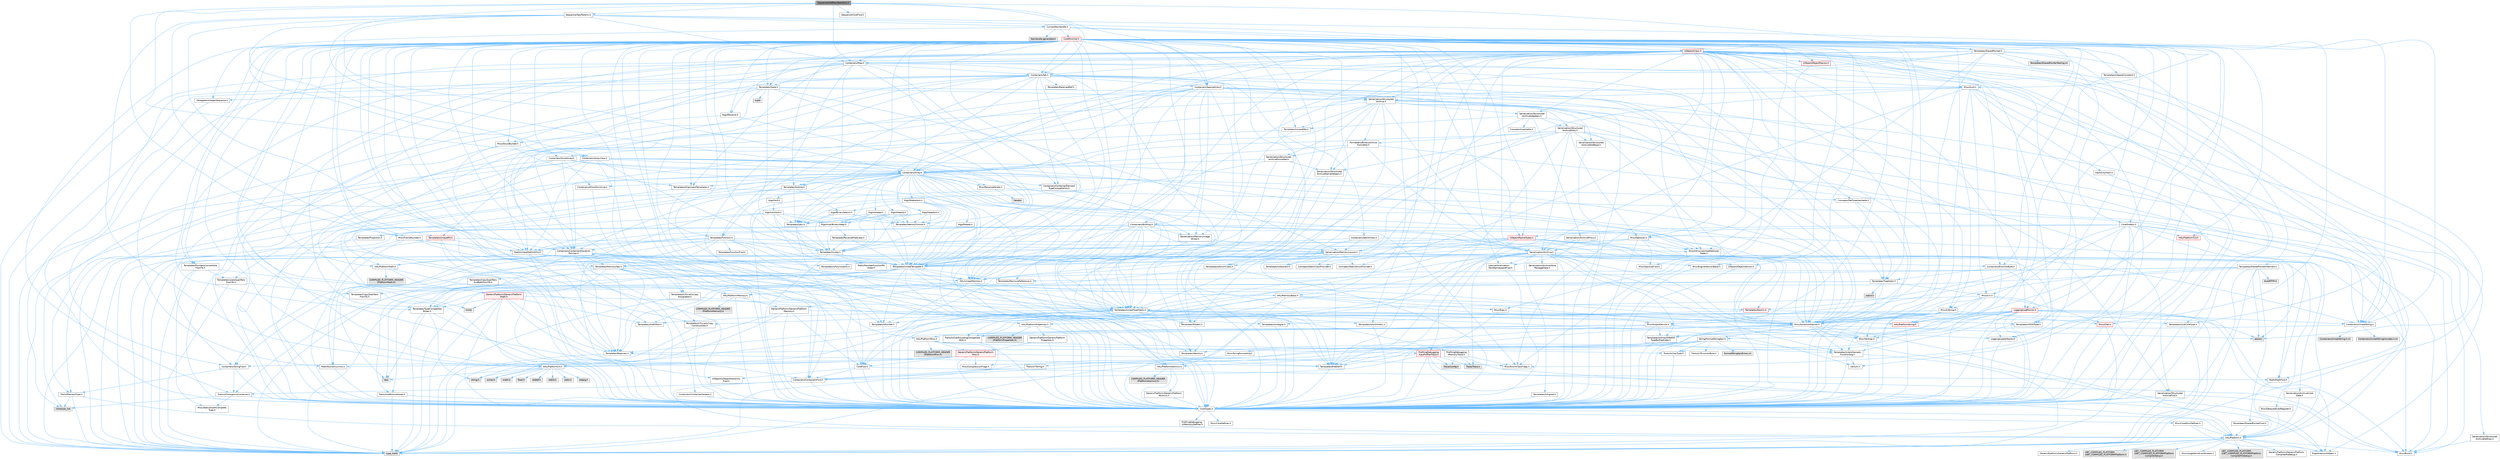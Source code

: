 digraph "SequencerAddKeyOperation.h"
{
 // INTERACTIVE_SVG=YES
 // LATEX_PDF_SIZE
  bgcolor="transparent";
  edge [fontname=Helvetica,fontsize=10,labelfontname=Helvetica,labelfontsize=10];
  node [fontname=Helvetica,fontsize=10,shape=box,height=0.2,width=0.4];
  Node1 [id="Node000001",label="SequencerAddKeyOperation.h",height=0.2,width=0.4,color="gray40", fillcolor="grey60", style="filled", fontcolor="black",tooltip=" "];
  Node1 -> Node2 [id="edge1_Node000001_Node000002",color="steelblue1",style="solid",tooltip=" "];
  Node2 [id="Node000002",label="Containers/Array.h",height=0.2,width=0.4,color="grey40", fillcolor="white", style="filled",URL="$df/dd0/Array_8h.html",tooltip=" "];
  Node2 -> Node3 [id="edge2_Node000002_Node000003",color="steelblue1",style="solid",tooltip=" "];
  Node3 [id="Node000003",label="CoreTypes.h",height=0.2,width=0.4,color="grey40", fillcolor="white", style="filled",URL="$dc/dec/CoreTypes_8h.html",tooltip=" "];
  Node3 -> Node4 [id="edge3_Node000003_Node000004",color="steelblue1",style="solid",tooltip=" "];
  Node4 [id="Node000004",label="HAL/Platform.h",height=0.2,width=0.4,color="grey40", fillcolor="white", style="filled",URL="$d9/dd0/Platform_8h.html",tooltip=" "];
  Node4 -> Node5 [id="edge4_Node000004_Node000005",color="steelblue1",style="solid",tooltip=" "];
  Node5 [id="Node000005",label="Misc/Build.h",height=0.2,width=0.4,color="grey40", fillcolor="white", style="filled",URL="$d3/dbb/Build_8h.html",tooltip=" "];
  Node4 -> Node6 [id="edge5_Node000004_Node000006",color="steelblue1",style="solid",tooltip=" "];
  Node6 [id="Node000006",label="Misc/LargeWorldCoordinates.h",height=0.2,width=0.4,color="grey40", fillcolor="white", style="filled",URL="$d2/dcb/LargeWorldCoordinates_8h.html",tooltip=" "];
  Node4 -> Node7 [id="edge6_Node000004_Node000007",color="steelblue1",style="solid",tooltip=" "];
  Node7 [id="Node000007",label="type_traits",height=0.2,width=0.4,color="grey60", fillcolor="#E0E0E0", style="filled",tooltip=" "];
  Node4 -> Node8 [id="edge7_Node000004_Node000008",color="steelblue1",style="solid",tooltip=" "];
  Node8 [id="Node000008",label="PreprocessorHelpers.h",height=0.2,width=0.4,color="grey40", fillcolor="white", style="filled",URL="$db/ddb/PreprocessorHelpers_8h.html",tooltip=" "];
  Node4 -> Node9 [id="edge8_Node000004_Node000009",color="steelblue1",style="solid",tooltip=" "];
  Node9 [id="Node000009",label="UBT_COMPILED_PLATFORM\l/UBT_COMPILED_PLATFORMPlatform\lCompilerPreSetup.h",height=0.2,width=0.4,color="grey60", fillcolor="#E0E0E0", style="filled",tooltip=" "];
  Node4 -> Node10 [id="edge9_Node000004_Node000010",color="steelblue1",style="solid",tooltip=" "];
  Node10 [id="Node000010",label="GenericPlatform/GenericPlatform\lCompilerPreSetup.h",height=0.2,width=0.4,color="grey40", fillcolor="white", style="filled",URL="$d9/dc8/GenericPlatformCompilerPreSetup_8h.html",tooltip=" "];
  Node4 -> Node11 [id="edge10_Node000004_Node000011",color="steelblue1",style="solid",tooltip=" "];
  Node11 [id="Node000011",label="GenericPlatform/GenericPlatform.h",height=0.2,width=0.4,color="grey40", fillcolor="white", style="filled",URL="$d6/d84/GenericPlatform_8h.html",tooltip=" "];
  Node4 -> Node12 [id="edge11_Node000004_Node000012",color="steelblue1",style="solid",tooltip=" "];
  Node12 [id="Node000012",label="UBT_COMPILED_PLATFORM\l/UBT_COMPILED_PLATFORMPlatform.h",height=0.2,width=0.4,color="grey60", fillcolor="#E0E0E0", style="filled",tooltip=" "];
  Node4 -> Node13 [id="edge12_Node000004_Node000013",color="steelblue1",style="solid",tooltip=" "];
  Node13 [id="Node000013",label="UBT_COMPILED_PLATFORM\l/UBT_COMPILED_PLATFORMPlatform\lCompilerSetup.h",height=0.2,width=0.4,color="grey60", fillcolor="#E0E0E0", style="filled",tooltip=" "];
  Node3 -> Node14 [id="edge13_Node000003_Node000014",color="steelblue1",style="solid",tooltip=" "];
  Node14 [id="Node000014",label="ProfilingDebugging\l/UMemoryDefines.h",height=0.2,width=0.4,color="grey40", fillcolor="white", style="filled",URL="$d2/da2/UMemoryDefines_8h.html",tooltip=" "];
  Node3 -> Node15 [id="edge14_Node000003_Node000015",color="steelblue1",style="solid",tooltip=" "];
  Node15 [id="Node000015",label="Misc/CoreMiscDefines.h",height=0.2,width=0.4,color="grey40", fillcolor="white", style="filled",URL="$da/d38/CoreMiscDefines_8h.html",tooltip=" "];
  Node15 -> Node4 [id="edge15_Node000015_Node000004",color="steelblue1",style="solid",tooltip=" "];
  Node15 -> Node8 [id="edge16_Node000015_Node000008",color="steelblue1",style="solid",tooltip=" "];
  Node3 -> Node16 [id="edge17_Node000003_Node000016",color="steelblue1",style="solid",tooltip=" "];
  Node16 [id="Node000016",label="Misc/CoreDefines.h",height=0.2,width=0.4,color="grey40", fillcolor="white", style="filled",URL="$d3/dd2/CoreDefines_8h.html",tooltip=" "];
  Node2 -> Node17 [id="edge18_Node000002_Node000017",color="steelblue1",style="solid",tooltip=" "];
  Node17 [id="Node000017",label="Misc/AssertionMacros.h",height=0.2,width=0.4,color="grey40", fillcolor="white", style="filled",URL="$d0/dfa/AssertionMacros_8h.html",tooltip=" "];
  Node17 -> Node3 [id="edge19_Node000017_Node000003",color="steelblue1",style="solid",tooltip=" "];
  Node17 -> Node4 [id="edge20_Node000017_Node000004",color="steelblue1",style="solid",tooltip=" "];
  Node17 -> Node18 [id="edge21_Node000017_Node000018",color="steelblue1",style="solid",tooltip=" "];
  Node18 [id="Node000018",label="HAL/PlatformMisc.h",height=0.2,width=0.4,color="grey40", fillcolor="white", style="filled",URL="$d0/df5/PlatformMisc_8h.html",tooltip=" "];
  Node18 -> Node3 [id="edge22_Node000018_Node000003",color="steelblue1",style="solid",tooltip=" "];
  Node18 -> Node19 [id="edge23_Node000018_Node000019",color="steelblue1",style="solid",tooltip=" "];
  Node19 [id="Node000019",label="GenericPlatform/GenericPlatform\lMisc.h",height=0.2,width=0.4,color="red", fillcolor="#FFF0F0", style="filled",URL="$db/d9a/GenericPlatformMisc_8h.html",tooltip=" "];
  Node19 -> Node20 [id="edge24_Node000019_Node000020",color="steelblue1",style="solid",tooltip=" "];
  Node20 [id="Node000020",label="Containers/StringFwd.h",height=0.2,width=0.4,color="grey40", fillcolor="white", style="filled",URL="$df/d37/StringFwd_8h.html",tooltip=" "];
  Node20 -> Node3 [id="edge25_Node000020_Node000003",color="steelblue1",style="solid",tooltip=" "];
  Node20 -> Node21 [id="edge26_Node000020_Node000021",color="steelblue1",style="solid",tooltip=" "];
  Node21 [id="Node000021",label="Traits/ElementType.h",height=0.2,width=0.4,color="grey40", fillcolor="white", style="filled",URL="$d5/d4f/ElementType_8h.html",tooltip=" "];
  Node21 -> Node4 [id="edge27_Node000021_Node000004",color="steelblue1",style="solid",tooltip=" "];
  Node21 -> Node22 [id="edge28_Node000021_Node000022",color="steelblue1",style="solid",tooltip=" "];
  Node22 [id="Node000022",label="initializer_list",height=0.2,width=0.4,color="grey60", fillcolor="#E0E0E0", style="filled",tooltip=" "];
  Node21 -> Node7 [id="edge29_Node000021_Node000007",color="steelblue1",style="solid",tooltip=" "];
  Node20 -> Node23 [id="edge30_Node000020_Node000023",color="steelblue1",style="solid",tooltip=" "];
  Node23 [id="Node000023",label="Traits/IsContiguousContainer.h",height=0.2,width=0.4,color="grey40", fillcolor="white", style="filled",URL="$d5/d3c/IsContiguousContainer_8h.html",tooltip=" "];
  Node23 -> Node3 [id="edge31_Node000023_Node000003",color="steelblue1",style="solid",tooltip=" "];
  Node23 -> Node24 [id="edge32_Node000023_Node000024",color="steelblue1",style="solid",tooltip=" "];
  Node24 [id="Node000024",label="Misc/StaticAssertComplete\lType.h",height=0.2,width=0.4,color="grey40", fillcolor="white", style="filled",URL="$d5/d4e/StaticAssertCompleteType_8h.html",tooltip=" "];
  Node23 -> Node22 [id="edge33_Node000023_Node000022",color="steelblue1",style="solid",tooltip=" "];
  Node19 -> Node25 [id="edge34_Node000019_Node000025",color="steelblue1",style="solid",tooltip=" "];
  Node25 [id="Node000025",label="CoreFwd.h",height=0.2,width=0.4,color="grey40", fillcolor="white", style="filled",URL="$d1/d1e/CoreFwd_8h.html",tooltip=" "];
  Node25 -> Node3 [id="edge35_Node000025_Node000003",color="steelblue1",style="solid",tooltip=" "];
  Node25 -> Node26 [id="edge36_Node000025_Node000026",color="steelblue1",style="solid",tooltip=" "];
  Node26 [id="Node000026",label="Containers/ContainersFwd.h",height=0.2,width=0.4,color="grey40", fillcolor="white", style="filled",URL="$d4/d0a/ContainersFwd_8h.html",tooltip=" "];
  Node26 -> Node4 [id="edge37_Node000026_Node000004",color="steelblue1",style="solid",tooltip=" "];
  Node26 -> Node3 [id="edge38_Node000026_Node000003",color="steelblue1",style="solid",tooltip=" "];
  Node26 -> Node23 [id="edge39_Node000026_Node000023",color="steelblue1",style="solid",tooltip=" "];
  Node25 -> Node27 [id="edge40_Node000025_Node000027",color="steelblue1",style="solid",tooltip=" "];
  Node27 [id="Node000027",label="Math/MathFwd.h",height=0.2,width=0.4,color="grey40", fillcolor="white", style="filled",URL="$d2/d10/MathFwd_8h.html",tooltip=" "];
  Node27 -> Node4 [id="edge41_Node000027_Node000004",color="steelblue1",style="solid",tooltip=" "];
  Node25 -> Node28 [id="edge42_Node000025_Node000028",color="steelblue1",style="solid",tooltip=" "];
  Node28 [id="Node000028",label="UObject/UObjectHierarchy\lFwd.h",height=0.2,width=0.4,color="grey40", fillcolor="white", style="filled",URL="$d3/d13/UObjectHierarchyFwd_8h.html",tooltip=" "];
  Node19 -> Node3 [id="edge43_Node000019_Node000003",color="steelblue1",style="solid",tooltip=" "];
  Node19 -> Node30 [id="edge44_Node000019_Node000030",color="steelblue1",style="solid",tooltip=" "];
  Node30 [id="Node000030",label="HAL/PlatformCrt.h",height=0.2,width=0.4,color="grey40", fillcolor="white", style="filled",URL="$d8/d75/PlatformCrt_8h.html",tooltip=" "];
  Node30 -> Node31 [id="edge45_Node000030_Node000031",color="steelblue1",style="solid",tooltip=" "];
  Node31 [id="Node000031",label="new",height=0.2,width=0.4,color="grey60", fillcolor="#E0E0E0", style="filled",tooltip=" "];
  Node30 -> Node32 [id="edge46_Node000030_Node000032",color="steelblue1",style="solid",tooltip=" "];
  Node32 [id="Node000032",label="wchar.h",height=0.2,width=0.4,color="grey60", fillcolor="#E0E0E0", style="filled",tooltip=" "];
  Node30 -> Node33 [id="edge47_Node000030_Node000033",color="steelblue1",style="solid",tooltip=" "];
  Node33 [id="Node000033",label="stddef.h",height=0.2,width=0.4,color="grey60", fillcolor="#E0E0E0", style="filled",tooltip=" "];
  Node30 -> Node34 [id="edge48_Node000030_Node000034",color="steelblue1",style="solid",tooltip=" "];
  Node34 [id="Node000034",label="stdlib.h",height=0.2,width=0.4,color="grey60", fillcolor="#E0E0E0", style="filled",tooltip=" "];
  Node30 -> Node35 [id="edge49_Node000030_Node000035",color="steelblue1",style="solid",tooltip=" "];
  Node35 [id="Node000035",label="stdio.h",height=0.2,width=0.4,color="grey60", fillcolor="#E0E0E0", style="filled",tooltip=" "];
  Node30 -> Node36 [id="edge50_Node000030_Node000036",color="steelblue1",style="solid",tooltip=" "];
  Node36 [id="Node000036",label="stdarg.h",height=0.2,width=0.4,color="grey60", fillcolor="#E0E0E0", style="filled",tooltip=" "];
  Node30 -> Node37 [id="edge51_Node000030_Node000037",color="steelblue1",style="solid",tooltip=" "];
  Node37 [id="Node000037",label="math.h",height=0.2,width=0.4,color="grey60", fillcolor="#E0E0E0", style="filled",tooltip=" "];
  Node30 -> Node38 [id="edge52_Node000030_Node000038",color="steelblue1",style="solid",tooltip=" "];
  Node38 [id="Node000038",label="float.h",height=0.2,width=0.4,color="grey60", fillcolor="#E0E0E0", style="filled",tooltip=" "];
  Node30 -> Node39 [id="edge53_Node000030_Node000039",color="steelblue1",style="solid",tooltip=" "];
  Node39 [id="Node000039",label="string.h",height=0.2,width=0.4,color="grey60", fillcolor="#E0E0E0", style="filled",tooltip=" "];
  Node19 -> Node40 [id="edge54_Node000019_Node000040",color="steelblue1",style="solid",tooltip=" "];
  Node40 [id="Node000040",label="Math/NumericLimits.h",height=0.2,width=0.4,color="grey40", fillcolor="white", style="filled",URL="$df/d1b/NumericLimits_8h.html",tooltip=" "];
  Node40 -> Node3 [id="edge55_Node000040_Node000003",color="steelblue1",style="solid",tooltip=" "];
  Node19 -> Node41 [id="edge56_Node000019_Node000041",color="steelblue1",style="solid",tooltip=" "];
  Node41 [id="Node000041",label="Misc/CompressionFlags.h",height=0.2,width=0.4,color="grey40", fillcolor="white", style="filled",URL="$d9/d76/CompressionFlags_8h.html",tooltip=" "];
  Node19 -> Node42 [id="edge57_Node000019_Node000042",color="steelblue1",style="solid",tooltip=" "];
  Node42 [id="Node000042",label="Misc/EnumClassFlags.h",height=0.2,width=0.4,color="grey40", fillcolor="white", style="filled",URL="$d8/de7/EnumClassFlags_8h.html",tooltip=" "];
  Node18 -> Node45 [id="edge58_Node000018_Node000045",color="steelblue1",style="solid",tooltip=" "];
  Node45 [id="Node000045",label="COMPILED_PLATFORM_HEADER\l(PlatformMisc.h)",height=0.2,width=0.4,color="grey60", fillcolor="#E0E0E0", style="filled",tooltip=" "];
  Node18 -> Node46 [id="edge59_Node000018_Node000046",color="steelblue1",style="solid",tooltip=" "];
  Node46 [id="Node000046",label="ProfilingDebugging\l/CpuProfilerTrace.h",height=0.2,width=0.4,color="red", fillcolor="#FFF0F0", style="filled",URL="$da/dcb/CpuProfilerTrace_8h.html",tooltip=" "];
  Node46 -> Node3 [id="edge60_Node000046_Node000003",color="steelblue1",style="solid",tooltip=" "];
  Node46 -> Node26 [id="edge61_Node000046_Node000026",color="steelblue1",style="solid",tooltip=" "];
  Node46 -> Node47 [id="edge62_Node000046_Node000047",color="steelblue1",style="solid",tooltip=" "];
  Node47 [id="Node000047",label="HAL/PlatformAtomics.h",height=0.2,width=0.4,color="grey40", fillcolor="white", style="filled",URL="$d3/d36/PlatformAtomics_8h.html",tooltip=" "];
  Node47 -> Node3 [id="edge63_Node000047_Node000003",color="steelblue1",style="solid",tooltip=" "];
  Node47 -> Node48 [id="edge64_Node000047_Node000048",color="steelblue1",style="solid",tooltip=" "];
  Node48 [id="Node000048",label="GenericPlatform/GenericPlatform\lAtomics.h",height=0.2,width=0.4,color="grey40", fillcolor="white", style="filled",URL="$da/d72/GenericPlatformAtomics_8h.html",tooltip=" "];
  Node48 -> Node3 [id="edge65_Node000048_Node000003",color="steelblue1",style="solid",tooltip=" "];
  Node47 -> Node49 [id="edge66_Node000047_Node000049",color="steelblue1",style="solid",tooltip=" "];
  Node49 [id="Node000049",label="COMPILED_PLATFORM_HEADER\l(PlatformAtomics.h)",height=0.2,width=0.4,color="grey60", fillcolor="#E0E0E0", style="filled",tooltip=" "];
  Node46 -> Node8 [id="edge67_Node000046_Node000008",color="steelblue1",style="solid",tooltip=" "];
  Node46 -> Node5 [id="edge68_Node000046_Node000005",color="steelblue1",style="solid",tooltip=" "];
  Node46 -> Node50 [id="edge69_Node000046_Node000050",color="steelblue1",style="solid",tooltip=" "];
  Node50 [id="Node000050",label="Trace/Config.h",height=0.2,width=0.4,color="grey60", fillcolor="#E0E0E0", style="filled",tooltip=" "];
  Node46 -> Node53 [id="edge70_Node000046_Node000053",color="steelblue1",style="solid",tooltip=" "];
  Node53 [id="Node000053",label="Trace/Trace.h",height=0.2,width=0.4,color="grey60", fillcolor="#E0E0E0", style="filled",tooltip=" "];
  Node17 -> Node8 [id="edge71_Node000017_Node000008",color="steelblue1",style="solid",tooltip=" "];
  Node17 -> Node54 [id="edge72_Node000017_Node000054",color="steelblue1",style="solid",tooltip=" "];
  Node54 [id="Node000054",label="Templates/EnableIf.h",height=0.2,width=0.4,color="grey40", fillcolor="white", style="filled",URL="$d7/d60/EnableIf_8h.html",tooltip=" "];
  Node54 -> Node3 [id="edge73_Node000054_Node000003",color="steelblue1",style="solid",tooltip=" "];
  Node17 -> Node55 [id="edge74_Node000017_Node000055",color="steelblue1",style="solid",tooltip=" "];
  Node55 [id="Node000055",label="Templates/IsArrayOrRefOf\lTypeByPredicate.h",height=0.2,width=0.4,color="grey40", fillcolor="white", style="filled",URL="$d6/da1/IsArrayOrRefOfTypeByPredicate_8h.html",tooltip=" "];
  Node55 -> Node3 [id="edge75_Node000055_Node000003",color="steelblue1",style="solid",tooltip=" "];
  Node17 -> Node56 [id="edge76_Node000017_Node000056",color="steelblue1",style="solid",tooltip=" "];
  Node56 [id="Node000056",label="Templates/IsValidVariadic\lFunctionArg.h",height=0.2,width=0.4,color="grey40", fillcolor="white", style="filled",URL="$d0/dc8/IsValidVariadicFunctionArg_8h.html",tooltip=" "];
  Node56 -> Node3 [id="edge77_Node000056_Node000003",color="steelblue1",style="solid",tooltip=" "];
  Node56 -> Node57 [id="edge78_Node000056_Node000057",color="steelblue1",style="solid",tooltip=" "];
  Node57 [id="Node000057",label="IsEnum.h",height=0.2,width=0.4,color="grey40", fillcolor="white", style="filled",URL="$d4/de5/IsEnum_8h.html",tooltip=" "];
  Node56 -> Node7 [id="edge79_Node000056_Node000007",color="steelblue1",style="solid",tooltip=" "];
  Node17 -> Node58 [id="edge80_Node000017_Node000058",color="steelblue1",style="solid",tooltip=" "];
  Node58 [id="Node000058",label="Traits/IsCharEncodingCompatible\lWith.h",height=0.2,width=0.4,color="grey40", fillcolor="white", style="filled",URL="$df/dd1/IsCharEncodingCompatibleWith_8h.html",tooltip=" "];
  Node58 -> Node7 [id="edge81_Node000058_Node000007",color="steelblue1",style="solid",tooltip=" "];
  Node58 -> Node59 [id="edge82_Node000058_Node000059",color="steelblue1",style="solid",tooltip=" "];
  Node59 [id="Node000059",label="Traits/IsCharType.h",height=0.2,width=0.4,color="grey40", fillcolor="white", style="filled",URL="$db/d51/IsCharType_8h.html",tooltip=" "];
  Node59 -> Node3 [id="edge83_Node000059_Node000003",color="steelblue1",style="solid",tooltip=" "];
  Node17 -> Node60 [id="edge84_Node000017_Node000060",color="steelblue1",style="solid",tooltip=" "];
  Node60 [id="Node000060",label="Misc/VarArgs.h",height=0.2,width=0.4,color="grey40", fillcolor="white", style="filled",URL="$d5/d6f/VarArgs_8h.html",tooltip=" "];
  Node60 -> Node3 [id="edge85_Node000060_Node000003",color="steelblue1",style="solid",tooltip=" "];
  Node17 -> Node61 [id="edge86_Node000017_Node000061",color="steelblue1",style="solid",tooltip=" "];
  Node61 [id="Node000061",label="String/FormatStringSan.h",height=0.2,width=0.4,color="grey40", fillcolor="white", style="filled",URL="$d3/d8b/FormatStringSan_8h.html",tooltip=" "];
  Node61 -> Node7 [id="edge87_Node000061_Node000007",color="steelblue1",style="solid",tooltip=" "];
  Node61 -> Node3 [id="edge88_Node000061_Node000003",color="steelblue1",style="solid",tooltip=" "];
  Node61 -> Node62 [id="edge89_Node000061_Node000062",color="steelblue1",style="solid",tooltip=" "];
  Node62 [id="Node000062",label="Templates/Requires.h",height=0.2,width=0.4,color="grey40", fillcolor="white", style="filled",URL="$dc/d96/Requires_8h.html",tooltip=" "];
  Node62 -> Node54 [id="edge90_Node000062_Node000054",color="steelblue1",style="solid",tooltip=" "];
  Node62 -> Node7 [id="edge91_Node000062_Node000007",color="steelblue1",style="solid",tooltip=" "];
  Node61 -> Node63 [id="edge92_Node000061_Node000063",color="steelblue1",style="solid",tooltip=" "];
  Node63 [id="Node000063",label="Templates/Identity.h",height=0.2,width=0.4,color="grey40", fillcolor="white", style="filled",URL="$d0/dd5/Identity_8h.html",tooltip=" "];
  Node61 -> Node56 [id="edge93_Node000061_Node000056",color="steelblue1",style="solid",tooltip=" "];
  Node61 -> Node59 [id="edge94_Node000061_Node000059",color="steelblue1",style="solid",tooltip=" "];
  Node61 -> Node64 [id="edge95_Node000061_Node000064",color="steelblue1",style="solid",tooltip=" "];
  Node64 [id="Node000064",label="Traits/IsTEnumAsByte.h",height=0.2,width=0.4,color="grey40", fillcolor="white", style="filled",URL="$d1/de6/IsTEnumAsByte_8h.html",tooltip=" "];
  Node61 -> Node65 [id="edge96_Node000061_Node000065",color="steelblue1",style="solid",tooltip=" "];
  Node65 [id="Node000065",label="Traits/IsTString.h",height=0.2,width=0.4,color="grey40", fillcolor="white", style="filled",URL="$d0/df8/IsTString_8h.html",tooltip=" "];
  Node65 -> Node26 [id="edge97_Node000065_Node000026",color="steelblue1",style="solid",tooltip=" "];
  Node61 -> Node26 [id="edge98_Node000061_Node000026",color="steelblue1",style="solid",tooltip=" "];
  Node61 -> Node66 [id="edge99_Node000061_Node000066",color="steelblue1",style="solid",tooltip=" "];
  Node66 [id="Node000066",label="FormatStringSanErrors.inl",height=0.2,width=0.4,color="grey60", fillcolor="#E0E0E0", style="filled",tooltip=" "];
  Node17 -> Node67 [id="edge100_Node000017_Node000067",color="steelblue1",style="solid",tooltip=" "];
  Node67 [id="Node000067",label="atomic",height=0.2,width=0.4,color="grey60", fillcolor="#E0E0E0", style="filled",tooltip=" "];
  Node2 -> Node68 [id="edge101_Node000002_Node000068",color="steelblue1",style="solid",tooltip=" "];
  Node68 [id="Node000068",label="Misc/IntrusiveUnsetOptional\lState.h",height=0.2,width=0.4,color="grey40", fillcolor="white", style="filled",URL="$d2/d0a/IntrusiveUnsetOptionalState_8h.html",tooltip=" "];
  Node68 -> Node69 [id="edge102_Node000068_Node000069",color="steelblue1",style="solid",tooltip=" "];
  Node69 [id="Node000069",label="Misc/OptionalFwd.h",height=0.2,width=0.4,color="grey40", fillcolor="white", style="filled",URL="$dc/d50/OptionalFwd_8h.html",tooltip=" "];
  Node2 -> Node70 [id="edge103_Node000002_Node000070",color="steelblue1",style="solid",tooltip=" "];
  Node70 [id="Node000070",label="Misc/ReverseIterate.h",height=0.2,width=0.4,color="grey40", fillcolor="white", style="filled",URL="$db/de3/ReverseIterate_8h.html",tooltip=" "];
  Node70 -> Node4 [id="edge104_Node000070_Node000004",color="steelblue1",style="solid",tooltip=" "];
  Node70 -> Node71 [id="edge105_Node000070_Node000071",color="steelblue1",style="solid",tooltip=" "];
  Node71 [id="Node000071",label="iterator",height=0.2,width=0.4,color="grey60", fillcolor="#E0E0E0", style="filled",tooltip=" "];
  Node2 -> Node72 [id="edge106_Node000002_Node000072",color="steelblue1",style="solid",tooltip=" "];
  Node72 [id="Node000072",label="HAL/UnrealMemory.h",height=0.2,width=0.4,color="grey40", fillcolor="white", style="filled",URL="$d9/d96/UnrealMemory_8h.html",tooltip=" "];
  Node72 -> Node3 [id="edge107_Node000072_Node000003",color="steelblue1",style="solid",tooltip=" "];
  Node72 -> Node73 [id="edge108_Node000072_Node000073",color="steelblue1",style="solid",tooltip=" "];
  Node73 [id="Node000073",label="GenericPlatform/GenericPlatform\lMemory.h",height=0.2,width=0.4,color="grey40", fillcolor="white", style="filled",URL="$dd/d22/GenericPlatformMemory_8h.html",tooltip=" "];
  Node73 -> Node25 [id="edge109_Node000073_Node000025",color="steelblue1",style="solid",tooltip=" "];
  Node73 -> Node3 [id="edge110_Node000073_Node000003",color="steelblue1",style="solid",tooltip=" "];
  Node73 -> Node74 [id="edge111_Node000073_Node000074",color="steelblue1",style="solid",tooltip=" "];
  Node74 [id="Node000074",label="HAL/PlatformString.h",height=0.2,width=0.4,color="red", fillcolor="#FFF0F0", style="filled",URL="$db/db5/PlatformString_8h.html",tooltip=" "];
  Node74 -> Node3 [id="edge112_Node000074_Node000003",color="steelblue1",style="solid",tooltip=" "];
  Node73 -> Node39 [id="edge113_Node000073_Node000039",color="steelblue1",style="solid",tooltip=" "];
  Node73 -> Node32 [id="edge114_Node000073_Node000032",color="steelblue1",style="solid",tooltip=" "];
  Node72 -> Node76 [id="edge115_Node000072_Node000076",color="steelblue1",style="solid",tooltip=" "];
  Node76 [id="Node000076",label="HAL/MemoryBase.h",height=0.2,width=0.4,color="grey40", fillcolor="white", style="filled",URL="$d6/d9f/MemoryBase_8h.html",tooltip=" "];
  Node76 -> Node3 [id="edge116_Node000076_Node000003",color="steelblue1",style="solid",tooltip=" "];
  Node76 -> Node47 [id="edge117_Node000076_Node000047",color="steelblue1",style="solid",tooltip=" "];
  Node76 -> Node30 [id="edge118_Node000076_Node000030",color="steelblue1",style="solid",tooltip=" "];
  Node76 -> Node77 [id="edge119_Node000076_Node000077",color="steelblue1",style="solid",tooltip=" "];
  Node77 [id="Node000077",label="Misc/Exec.h",height=0.2,width=0.4,color="grey40", fillcolor="white", style="filled",URL="$de/ddb/Exec_8h.html",tooltip=" "];
  Node77 -> Node3 [id="edge120_Node000077_Node000003",color="steelblue1",style="solid",tooltip=" "];
  Node77 -> Node17 [id="edge121_Node000077_Node000017",color="steelblue1",style="solid",tooltip=" "];
  Node76 -> Node78 [id="edge122_Node000076_Node000078",color="steelblue1",style="solid",tooltip=" "];
  Node78 [id="Node000078",label="Misc/OutputDevice.h",height=0.2,width=0.4,color="grey40", fillcolor="white", style="filled",URL="$d7/d32/OutputDevice_8h.html",tooltip=" "];
  Node78 -> Node25 [id="edge123_Node000078_Node000025",color="steelblue1",style="solid",tooltip=" "];
  Node78 -> Node3 [id="edge124_Node000078_Node000003",color="steelblue1",style="solid",tooltip=" "];
  Node78 -> Node79 [id="edge125_Node000078_Node000079",color="steelblue1",style="solid",tooltip=" "];
  Node79 [id="Node000079",label="Logging/LogVerbosity.h",height=0.2,width=0.4,color="grey40", fillcolor="white", style="filled",URL="$d2/d8f/LogVerbosity_8h.html",tooltip=" "];
  Node79 -> Node3 [id="edge126_Node000079_Node000003",color="steelblue1",style="solid",tooltip=" "];
  Node78 -> Node60 [id="edge127_Node000078_Node000060",color="steelblue1",style="solid",tooltip=" "];
  Node78 -> Node55 [id="edge128_Node000078_Node000055",color="steelblue1",style="solid",tooltip=" "];
  Node78 -> Node56 [id="edge129_Node000078_Node000056",color="steelblue1",style="solid",tooltip=" "];
  Node78 -> Node58 [id="edge130_Node000078_Node000058",color="steelblue1",style="solid",tooltip=" "];
  Node76 -> Node80 [id="edge131_Node000076_Node000080",color="steelblue1",style="solid",tooltip=" "];
  Node80 [id="Node000080",label="Templates/Atomic.h",height=0.2,width=0.4,color="red", fillcolor="#FFF0F0", style="filled",URL="$d3/d91/Atomic_8h.html",tooltip=" "];
  Node80 -> Node83 [id="edge132_Node000080_Node000083",color="steelblue1",style="solid",tooltip=" "];
  Node83 [id="Node000083",label="Templates/IsIntegral.h",height=0.2,width=0.4,color="grey40", fillcolor="white", style="filled",URL="$da/d64/IsIntegral_8h.html",tooltip=" "];
  Node83 -> Node3 [id="edge133_Node000083_Node000003",color="steelblue1",style="solid",tooltip=" "];
  Node80 -> Node67 [id="edge134_Node000080_Node000067",color="steelblue1",style="solid",tooltip=" "];
  Node72 -> Node89 [id="edge135_Node000072_Node000089",color="steelblue1",style="solid",tooltip=" "];
  Node89 [id="Node000089",label="HAL/PlatformMemory.h",height=0.2,width=0.4,color="grey40", fillcolor="white", style="filled",URL="$de/d68/PlatformMemory_8h.html",tooltip=" "];
  Node89 -> Node3 [id="edge136_Node000089_Node000003",color="steelblue1",style="solid",tooltip=" "];
  Node89 -> Node73 [id="edge137_Node000089_Node000073",color="steelblue1",style="solid",tooltip=" "];
  Node89 -> Node90 [id="edge138_Node000089_Node000090",color="steelblue1",style="solid",tooltip=" "];
  Node90 [id="Node000090",label="COMPILED_PLATFORM_HEADER\l(PlatformMemory.h)",height=0.2,width=0.4,color="grey60", fillcolor="#E0E0E0", style="filled",tooltip=" "];
  Node72 -> Node91 [id="edge139_Node000072_Node000091",color="steelblue1",style="solid",tooltip=" "];
  Node91 [id="Node000091",label="ProfilingDebugging\l/MemoryTrace.h",height=0.2,width=0.4,color="grey40", fillcolor="white", style="filled",URL="$da/dd7/MemoryTrace_8h.html",tooltip=" "];
  Node91 -> Node4 [id="edge140_Node000091_Node000004",color="steelblue1",style="solid",tooltip=" "];
  Node91 -> Node42 [id="edge141_Node000091_Node000042",color="steelblue1",style="solid",tooltip=" "];
  Node91 -> Node50 [id="edge142_Node000091_Node000050",color="steelblue1",style="solid",tooltip=" "];
  Node91 -> Node53 [id="edge143_Node000091_Node000053",color="steelblue1",style="solid",tooltip=" "];
  Node72 -> Node92 [id="edge144_Node000072_Node000092",color="steelblue1",style="solid",tooltip=" "];
  Node92 [id="Node000092",label="Templates/IsPointer.h",height=0.2,width=0.4,color="grey40", fillcolor="white", style="filled",URL="$d7/d05/IsPointer_8h.html",tooltip=" "];
  Node92 -> Node3 [id="edge145_Node000092_Node000003",color="steelblue1",style="solid",tooltip=" "];
  Node2 -> Node93 [id="edge146_Node000002_Node000093",color="steelblue1",style="solid",tooltip=" "];
  Node93 [id="Node000093",label="Templates/UnrealTypeTraits.h",height=0.2,width=0.4,color="grey40", fillcolor="white", style="filled",URL="$d2/d2d/UnrealTypeTraits_8h.html",tooltip=" "];
  Node93 -> Node3 [id="edge147_Node000093_Node000003",color="steelblue1",style="solid",tooltip=" "];
  Node93 -> Node92 [id="edge148_Node000093_Node000092",color="steelblue1",style="solid",tooltip=" "];
  Node93 -> Node17 [id="edge149_Node000093_Node000017",color="steelblue1",style="solid",tooltip=" "];
  Node93 -> Node85 [id="edge150_Node000093_Node000085",color="steelblue1",style="solid",tooltip=" "];
  Node85 [id="Node000085",label="Templates/AndOrNot.h",height=0.2,width=0.4,color="grey40", fillcolor="white", style="filled",URL="$db/d0a/AndOrNot_8h.html",tooltip=" "];
  Node85 -> Node3 [id="edge151_Node000085_Node000003",color="steelblue1",style="solid",tooltip=" "];
  Node93 -> Node54 [id="edge152_Node000093_Node000054",color="steelblue1",style="solid",tooltip=" "];
  Node93 -> Node94 [id="edge153_Node000093_Node000094",color="steelblue1",style="solid",tooltip=" "];
  Node94 [id="Node000094",label="Templates/IsArithmetic.h",height=0.2,width=0.4,color="grey40", fillcolor="white", style="filled",URL="$d2/d5d/IsArithmetic_8h.html",tooltip=" "];
  Node94 -> Node3 [id="edge154_Node000094_Node000003",color="steelblue1",style="solid",tooltip=" "];
  Node93 -> Node57 [id="edge155_Node000093_Node000057",color="steelblue1",style="solid",tooltip=" "];
  Node93 -> Node95 [id="edge156_Node000093_Node000095",color="steelblue1",style="solid",tooltip=" "];
  Node95 [id="Node000095",label="Templates/Models.h",height=0.2,width=0.4,color="grey40", fillcolor="white", style="filled",URL="$d3/d0c/Models_8h.html",tooltip=" "];
  Node95 -> Node63 [id="edge157_Node000095_Node000063",color="steelblue1",style="solid",tooltip=" "];
  Node93 -> Node96 [id="edge158_Node000093_Node000096",color="steelblue1",style="solid",tooltip=" "];
  Node96 [id="Node000096",label="Templates/IsPODType.h",height=0.2,width=0.4,color="grey40", fillcolor="white", style="filled",URL="$d7/db1/IsPODType_8h.html",tooltip=" "];
  Node96 -> Node3 [id="edge159_Node000096_Node000003",color="steelblue1",style="solid",tooltip=" "];
  Node93 -> Node97 [id="edge160_Node000093_Node000097",color="steelblue1",style="solid",tooltip=" "];
  Node97 [id="Node000097",label="Templates/IsUECoreType.h",height=0.2,width=0.4,color="grey40", fillcolor="white", style="filled",URL="$d1/db8/IsUECoreType_8h.html",tooltip=" "];
  Node97 -> Node3 [id="edge161_Node000097_Node000003",color="steelblue1",style="solid",tooltip=" "];
  Node97 -> Node7 [id="edge162_Node000097_Node000007",color="steelblue1",style="solid",tooltip=" "];
  Node93 -> Node86 [id="edge163_Node000093_Node000086",color="steelblue1",style="solid",tooltip=" "];
  Node86 [id="Node000086",label="Templates/IsTriviallyCopy\lConstructible.h",height=0.2,width=0.4,color="grey40", fillcolor="white", style="filled",URL="$d3/d78/IsTriviallyCopyConstructible_8h.html",tooltip=" "];
  Node86 -> Node3 [id="edge164_Node000086_Node000003",color="steelblue1",style="solid",tooltip=" "];
  Node86 -> Node7 [id="edge165_Node000086_Node000007",color="steelblue1",style="solid",tooltip=" "];
  Node2 -> Node98 [id="edge166_Node000002_Node000098",color="steelblue1",style="solid",tooltip=" "];
  Node98 [id="Node000098",label="Templates/UnrealTemplate.h",height=0.2,width=0.4,color="grey40", fillcolor="white", style="filled",URL="$d4/d24/UnrealTemplate_8h.html",tooltip=" "];
  Node98 -> Node3 [id="edge167_Node000098_Node000003",color="steelblue1",style="solid",tooltip=" "];
  Node98 -> Node92 [id="edge168_Node000098_Node000092",color="steelblue1",style="solid",tooltip=" "];
  Node98 -> Node72 [id="edge169_Node000098_Node000072",color="steelblue1",style="solid",tooltip=" "];
  Node98 -> Node99 [id="edge170_Node000098_Node000099",color="steelblue1",style="solid",tooltip=" "];
  Node99 [id="Node000099",label="Templates/CopyQualifiers\lAndRefsFromTo.h",height=0.2,width=0.4,color="grey40", fillcolor="white", style="filled",URL="$d3/db3/CopyQualifiersAndRefsFromTo_8h.html",tooltip=" "];
  Node99 -> Node100 [id="edge171_Node000099_Node000100",color="steelblue1",style="solid",tooltip=" "];
  Node100 [id="Node000100",label="Templates/CopyQualifiers\lFromTo.h",height=0.2,width=0.4,color="grey40", fillcolor="white", style="filled",URL="$d5/db4/CopyQualifiersFromTo_8h.html",tooltip=" "];
  Node98 -> Node93 [id="edge172_Node000098_Node000093",color="steelblue1",style="solid",tooltip=" "];
  Node98 -> Node101 [id="edge173_Node000098_Node000101",color="steelblue1",style="solid",tooltip=" "];
  Node101 [id="Node000101",label="Templates/RemoveReference.h",height=0.2,width=0.4,color="grey40", fillcolor="white", style="filled",URL="$da/dbe/RemoveReference_8h.html",tooltip=" "];
  Node101 -> Node3 [id="edge174_Node000101_Node000003",color="steelblue1",style="solid",tooltip=" "];
  Node98 -> Node62 [id="edge175_Node000098_Node000062",color="steelblue1",style="solid",tooltip=" "];
  Node98 -> Node102 [id="edge176_Node000098_Node000102",color="steelblue1",style="solid",tooltip=" "];
  Node102 [id="Node000102",label="Templates/TypeCompatible\lBytes.h",height=0.2,width=0.4,color="grey40", fillcolor="white", style="filled",URL="$df/d0a/TypeCompatibleBytes_8h.html",tooltip=" "];
  Node102 -> Node3 [id="edge177_Node000102_Node000003",color="steelblue1",style="solid",tooltip=" "];
  Node102 -> Node39 [id="edge178_Node000102_Node000039",color="steelblue1",style="solid",tooltip=" "];
  Node102 -> Node31 [id="edge179_Node000102_Node000031",color="steelblue1",style="solid",tooltip=" "];
  Node102 -> Node7 [id="edge180_Node000102_Node000007",color="steelblue1",style="solid",tooltip=" "];
  Node98 -> Node63 [id="edge181_Node000098_Node000063",color="steelblue1",style="solid",tooltip=" "];
  Node98 -> Node23 [id="edge182_Node000098_Node000023",color="steelblue1",style="solid",tooltip=" "];
  Node98 -> Node103 [id="edge183_Node000098_Node000103",color="steelblue1",style="solid",tooltip=" "];
  Node103 [id="Node000103",label="Traits/UseBitwiseSwap.h",height=0.2,width=0.4,color="grey40", fillcolor="white", style="filled",URL="$db/df3/UseBitwiseSwap_8h.html",tooltip=" "];
  Node103 -> Node3 [id="edge184_Node000103_Node000003",color="steelblue1",style="solid",tooltip=" "];
  Node103 -> Node7 [id="edge185_Node000103_Node000007",color="steelblue1",style="solid",tooltip=" "];
  Node98 -> Node7 [id="edge186_Node000098_Node000007",color="steelblue1",style="solid",tooltip=" "];
  Node2 -> Node104 [id="edge187_Node000002_Node000104",color="steelblue1",style="solid",tooltip=" "];
  Node104 [id="Node000104",label="Containers/AllowShrinking.h",height=0.2,width=0.4,color="grey40", fillcolor="white", style="filled",URL="$d7/d1a/AllowShrinking_8h.html",tooltip=" "];
  Node104 -> Node3 [id="edge188_Node000104_Node000003",color="steelblue1",style="solid",tooltip=" "];
  Node2 -> Node105 [id="edge189_Node000002_Node000105",color="steelblue1",style="solid",tooltip=" "];
  Node105 [id="Node000105",label="Containers/ContainerAllocation\lPolicies.h",height=0.2,width=0.4,color="grey40", fillcolor="white", style="filled",URL="$d7/dff/ContainerAllocationPolicies_8h.html",tooltip=" "];
  Node105 -> Node3 [id="edge190_Node000105_Node000003",color="steelblue1",style="solid",tooltip=" "];
  Node105 -> Node106 [id="edge191_Node000105_Node000106",color="steelblue1",style="solid",tooltip=" "];
  Node106 [id="Node000106",label="Containers/ContainerHelpers.h",height=0.2,width=0.4,color="grey40", fillcolor="white", style="filled",URL="$d7/d33/ContainerHelpers_8h.html",tooltip=" "];
  Node106 -> Node3 [id="edge192_Node000106_Node000003",color="steelblue1",style="solid",tooltip=" "];
  Node105 -> Node105 [id="edge193_Node000105_Node000105",color="steelblue1",style="solid",tooltip=" "];
  Node105 -> Node107 [id="edge194_Node000105_Node000107",color="steelblue1",style="solid",tooltip=" "];
  Node107 [id="Node000107",label="HAL/PlatformMath.h",height=0.2,width=0.4,color="grey40", fillcolor="white", style="filled",URL="$dc/d53/PlatformMath_8h.html",tooltip=" "];
  Node107 -> Node3 [id="edge195_Node000107_Node000003",color="steelblue1",style="solid",tooltip=" "];
  Node107 -> Node108 [id="edge196_Node000107_Node000108",color="steelblue1",style="solid",tooltip=" "];
  Node108 [id="Node000108",label="GenericPlatform/GenericPlatform\lMath.h",height=0.2,width=0.4,color="red", fillcolor="#FFF0F0", style="filled",URL="$d5/d79/GenericPlatformMath_8h.html",tooltip=" "];
  Node108 -> Node3 [id="edge197_Node000108_Node000003",color="steelblue1",style="solid",tooltip=" "];
  Node108 -> Node26 [id="edge198_Node000108_Node000026",color="steelblue1",style="solid",tooltip=" "];
  Node108 -> Node30 [id="edge199_Node000108_Node000030",color="steelblue1",style="solid",tooltip=" "];
  Node108 -> Node85 [id="edge200_Node000108_Node000085",color="steelblue1",style="solid",tooltip=" "];
  Node108 -> Node93 [id="edge201_Node000108_Node000093",color="steelblue1",style="solid",tooltip=" "];
  Node108 -> Node62 [id="edge202_Node000108_Node000062",color="steelblue1",style="solid",tooltip=" "];
  Node108 -> Node102 [id="edge203_Node000108_Node000102",color="steelblue1",style="solid",tooltip=" "];
  Node108 -> Node113 [id="edge204_Node000108_Node000113",color="steelblue1",style="solid",tooltip=" "];
  Node113 [id="Node000113",label="limits",height=0.2,width=0.4,color="grey60", fillcolor="#E0E0E0", style="filled",tooltip=" "];
  Node108 -> Node7 [id="edge205_Node000108_Node000007",color="steelblue1",style="solid",tooltip=" "];
  Node107 -> Node114 [id="edge206_Node000107_Node000114",color="steelblue1",style="solid",tooltip=" "];
  Node114 [id="Node000114",label="COMPILED_PLATFORM_HEADER\l(PlatformMath.h)",height=0.2,width=0.4,color="grey60", fillcolor="#E0E0E0", style="filled",tooltip=" "];
  Node105 -> Node72 [id="edge207_Node000105_Node000072",color="steelblue1",style="solid",tooltip=" "];
  Node105 -> Node40 [id="edge208_Node000105_Node000040",color="steelblue1",style="solid",tooltip=" "];
  Node105 -> Node17 [id="edge209_Node000105_Node000017",color="steelblue1",style="solid",tooltip=" "];
  Node105 -> Node115 [id="edge210_Node000105_Node000115",color="steelblue1",style="solid",tooltip=" "];
  Node115 [id="Node000115",label="Templates/IsPolymorphic.h",height=0.2,width=0.4,color="grey40", fillcolor="white", style="filled",URL="$dc/d20/IsPolymorphic_8h.html",tooltip=" "];
  Node105 -> Node116 [id="edge211_Node000105_Node000116",color="steelblue1",style="solid",tooltip=" "];
  Node116 [id="Node000116",label="Templates/MemoryOps.h",height=0.2,width=0.4,color="grey40", fillcolor="white", style="filled",URL="$db/dea/MemoryOps_8h.html",tooltip=" "];
  Node116 -> Node3 [id="edge212_Node000116_Node000003",color="steelblue1",style="solid",tooltip=" "];
  Node116 -> Node72 [id="edge213_Node000116_Node000072",color="steelblue1",style="solid",tooltip=" "];
  Node116 -> Node87 [id="edge214_Node000116_Node000087",color="steelblue1",style="solid",tooltip=" "];
  Node87 [id="Node000087",label="Templates/IsTriviallyCopy\lAssignable.h",height=0.2,width=0.4,color="grey40", fillcolor="white", style="filled",URL="$d2/df2/IsTriviallyCopyAssignable_8h.html",tooltip=" "];
  Node87 -> Node3 [id="edge215_Node000087_Node000003",color="steelblue1",style="solid",tooltip=" "];
  Node87 -> Node7 [id="edge216_Node000087_Node000007",color="steelblue1",style="solid",tooltip=" "];
  Node116 -> Node86 [id="edge217_Node000116_Node000086",color="steelblue1",style="solid",tooltip=" "];
  Node116 -> Node62 [id="edge218_Node000116_Node000062",color="steelblue1",style="solid",tooltip=" "];
  Node116 -> Node93 [id="edge219_Node000116_Node000093",color="steelblue1",style="solid",tooltip=" "];
  Node116 -> Node103 [id="edge220_Node000116_Node000103",color="steelblue1",style="solid",tooltip=" "];
  Node116 -> Node31 [id="edge221_Node000116_Node000031",color="steelblue1",style="solid",tooltip=" "];
  Node116 -> Node7 [id="edge222_Node000116_Node000007",color="steelblue1",style="solid",tooltip=" "];
  Node105 -> Node102 [id="edge223_Node000105_Node000102",color="steelblue1",style="solid",tooltip=" "];
  Node105 -> Node7 [id="edge224_Node000105_Node000007",color="steelblue1",style="solid",tooltip=" "];
  Node2 -> Node117 [id="edge225_Node000002_Node000117",color="steelblue1",style="solid",tooltip=" "];
  Node117 [id="Node000117",label="Containers/ContainerElement\lTypeCompatibility.h",height=0.2,width=0.4,color="grey40", fillcolor="white", style="filled",URL="$df/ddf/ContainerElementTypeCompatibility_8h.html",tooltip=" "];
  Node117 -> Node3 [id="edge226_Node000117_Node000003",color="steelblue1",style="solid",tooltip=" "];
  Node117 -> Node93 [id="edge227_Node000117_Node000093",color="steelblue1",style="solid",tooltip=" "];
  Node2 -> Node118 [id="edge228_Node000002_Node000118",color="steelblue1",style="solid",tooltip=" "];
  Node118 [id="Node000118",label="Serialization/Archive.h",height=0.2,width=0.4,color="grey40", fillcolor="white", style="filled",URL="$d7/d3b/Archive_8h.html",tooltip=" "];
  Node118 -> Node25 [id="edge229_Node000118_Node000025",color="steelblue1",style="solid",tooltip=" "];
  Node118 -> Node3 [id="edge230_Node000118_Node000003",color="steelblue1",style="solid",tooltip=" "];
  Node118 -> Node119 [id="edge231_Node000118_Node000119",color="steelblue1",style="solid",tooltip=" "];
  Node119 [id="Node000119",label="HAL/PlatformProperties.h",height=0.2,width=0.4,color="grey40", fillcolor="white", style="filled",URL="$d9/db0/PlatformProperties_8h.html",tooltip=" "];
  Node119 -> Node3 [id="edge232_Node000119_Node000003",color="steelblue1",style="solid",tooltip=" "];
  Node119 -> Node120 [id="edge233_Node000119_Node000120",color="steelblue1",style="solid",tooltip=" "];
  Node120 [id="Node000120",label="GenericPlatform/GenericPlatform\lProperties.h",height=0.2,width=0.4,color="grey40", fillcolor="white", style="filled",URL="$d2/dcd/GenericPlatformProperties_8h.html",tooltip=" "];
  Node120 -> Node3 [id="edge234_Node000120_Node000003",color="steelblue1",style="solid",tooltip=" "];
  Node120 -> Node19 [id="edge235_Node000120_Node000019",color="steelblue1",style="solid",tooltip=" "];
  Node119 -> Node121 [id="edge236_Node000119_Node000121",color="steelblue1",style="solid",tooltip=" "];
  Node121 [id="Node000121",label="COMPILED_PLATFORM_HEADER\l(PlatformProperties.h)",height=0.2,width=0.4,color="grey60", fillcolor="#E0E0E0", style="filled",tooltip=" "];
  Node118 -> Node122 [id="edge237_Node000118_Node000122",color="steelblue1",style="solid",tooltip=" "];
  Node122 [id="Node000122",label="Internationalization\l/TextNamespaceFwd.h",height=0.2,width=0.4,color="grey40", fillcolor="white", style="filled",URL="$d8/d97/TextNamespaceFwd_8h.html",tooltip=" "];
  Node122 -> Node3 [id="edge238_Node000122_Node000003",color="steelblue1",style="solid",tooltip=" "];
  Node118 -> Node27 [id="edge239_Node000118_Node000027",color="steelblue1",style="solid",tooltip=" "];
  Node118 -> Node17 [id="edge240_Node000118_Node000017",color="steelblue1",style="solid",tooltip=" "];
  Node118 -> Node5 [id="edge241_Node000118_Node000005",color="steelblue1",style="solid",tooltip=" "];
  Node118 -> Node41 [id="edge242_Node000118_Node000041",color="steelblue1",style="solid",tooltip=" "];
  Node118 -> Node123 [id="edge243_Node000118_Node000123",color="steelblue1",style="solid",tooltip=" "];
  Node123 [id="Node000123",label="Misc/EngineVersionBase.h",height=0.2,width=0.4,color="grey40", fillcolor="white", style="filled",URL="$d5/d2b/EngineVersionBase_8h.html",tooltip=" "];
  Node123 -> Node3 [id="edge244_Node000123_Node000003",color="steelblue1",style="solid",tooltip=" "];
  Node118 -> Node60 [id="edge245_Node000118_Node000060",color="steelblue1",style="solid",tooltip=" "];
  Node118 -> Node124 [id="edge246_Node000118_Node000124",color="steelblue1",style="solid",tooltip=" "];
  Node124 [id="Node000124",label="Serialization/ArchiveCook\lData.h",height=0.2,width=0.4,color="grey40", fillcolor="white", style="filled",URL="$dc/db6/ArchiveCookData_8h.html",tooltip=" "];
  Node124 -> Node4 [id="edge247_Node000124_Node000004",color="steelblue1",style="solid",tooltip=" "];
  Node118 -> Node125 [id="edge248_Node000118_Node000125",color="steelblue1",style="solid",tooltip=" "];
  Node125 [id="Node000125",label="Serialization/ArchiveSave\lPackageData.h",height=0.2,width=0.4,color="grey40", fillcolor="white", style="filled",URL="$d1/d37/ArchiveSavePackageData_8h.html",tooltip=" "];
  Node118 -> Node54 [id="edge249_Node000118_Node000054",color="steelblue1",style="solid",tooltip=" "];
  Node118 -> Node55 [id="edge250_Node000118_Node000055",color="steelblue1",style="solid",tooltip=" "];
  Node118 -> Node126 [id="edge251_Node000118_Node000126",color="steelblue1",style="solid",tooltip=" "];
  Node126 [id="Node000126",label="Templates/IsEnumClass.h",height=0.2,width=0.4,color="grey40", fillcolor="white", style="filled",URL="$d7/d15/IsEnumClass_8h.html",tooltip=" "];
  Node126 -> Node3 [id="edge252_Node000126_Node000003",color="steelblue1",style="solid",tooltip=" "];
  Node126 -> Node85 [id="edge253_Node000126_Node000085",color="steelblue1",style="solid",tooltip=" "];
  Node118 -> Node112 [id="edge254_Node000118_Node000112",color="steelblue1",style="solid",tooltip=" "];
  Node112 [id="Node000112",label="Templates/IsSigned.h",height=0.2,width=0.4,color="grey40", fillcolor="white", style="filled",URL="$d8/dd8/IsSigned_8h.html",tooltip=" "];
  Node112 -> Node3 [id="edge255_Node000112_Node000003",color="steelblue1",style="solid",tooltip=" "];
  Node118 -> Node56 [id="edge256_Node000118_Node000056",color="steelblue1",style="solid",tooltip=" "];
  Node118 -> Node98 [id="edge257_Node000118_Node000098",color="steelblue1",style="solid",tooltip=" "];
  Node118 -> Node58 [id="edge258_Node000118_Node000058",color="steelblue1",style="solid",tooltip=" "];
  Node118 -> Node127 [id="edge259_Node000118_Node000127",color="steelblue1",style="solid",tooltip=" "];
  Node127 [id="Node000127",label="UObject/ObjectVersion.h",height=0.2,width=0.4,color="grey40", fillcolor="white", style="filled",URL="$da/d63/ObjectVersion_8h.html",tooltip=" "];
  Node127 -> Node3 [id="edge260_Node000127_Node000003",color="steelblue1",style="solid",tooltip=" "];
  Node2 -> Node128 [id="edge261_Node000002_Node000128",color="steelblue1",style="solid",tooltip=" "];
  Node128 [id="Node000128",label="Serialization/MemoryImage\lWriter.h",height=0.2,width=0.4,color="grey40", fillcolor="white", style="filled",URL="$d0/d08/MemoryImageWriter_8h.html",tooltip=" "];
  Node128 -> Node3 [id="edge262_Node000128_Node000003",color="steelblue1",style="solid",tooltip=" "];
  Node128 -> Node129 [id="edge263_Node000128_Node000129",color="steelblue1",style="solid",tooltip=" "];
  Node129 [id="Node000129",label="Serialization/MemoryLayout.h",height=0.2,width=0.4,color="grey40", fillcolor="white", style="filled",URL="$d7/d66/MemoryLayout_8h.html",tooltip=" "];
  Node129 -> Node130 [id="edge264_Node000129_Node000130",color="steelblue1",style="solid",tooltip=" "];
  Node130 [id="Node000130",label="Concepts/StaticClassProvider.h",height=0.2,width=0.4,color="grey40", fillcolor="white", style="filled",URL="$dd/d83/StaticClassProvider_8h.html",tooltip=" "];
  Node129 -> Node131 [id="edge265_Node000129_Node000131",color="steelblue1",style="solid",tooltip=" "];
  Node131 [id="Node000131",label="Concepts/StaticStructProvider.h",height=0.2,width=0.4,color="grey40", fillcolor="white", style="filled",URL="$d5/d77/StaticStructProvider_8h.html",tooltip=" "];
  Node129 -> Node132 [id="edge266_Node000129_Node000132",color="steelblue1",style="solid",tooltip=" "];
  Node132 [id="Node000132",label="Containers/EnumAsByte.h",height=0.2,width=0.4,color="grey40", fillcolor="white", style="filled",URL="$d6/d9a/EnumAsByte_8h.html",tooltip=" "];
  Node132 -> Node3 [id="edge267_Node000132_Node000003",color="steelblue1",style="solid",tooltip=" "];
  Node132 -> Node96 [id="edge268_Node000132_Node000096",color="steelblue1",style="solid",tooltip=" "];
  Node132 -> Node133 [id="edge269_Node000132_Node000133",color="steelblue1",style="solid",tooltip=" "];
  Node133 [id="Node000133",label="Templates/TypeHash.h",height=0.2,width=0.4,color="grey40", fillcolor="white", style="filled",URL="$d1/d62/TypeHash_8h.html",tooltip=" "];
  Node133 -> Node3 [id="edge270_Node000133_Node000003",color="steelblue1",style="solid",tooltip=" "];
  Node133 -> Node62 [id="edge271_Node000133_Node000062",color="steelblue1",style="solid",tooltip=" "];
  Node133 -> Node134 [id="edge272_Node000133_Node000134",color="steelblue1",style="solid",tooltip=" "];
  Node134 [id="Node000134",label="Misc/Crc.h",height=0.2,width=0.4,color="grey40", fillcolor="white", style="filled",URL="$d4/dd2/Crc_8h.html",tooltip=" "];
  Node134 -> Node3 [id="edge273_Node000134_Node000003",color="steelblue1",style="solid",tooltip=" "];
  Node134 -> Node74 [id="edge274_Node000134_Node000074",color="steelblue1",style="solid",tooltip=" "];
  Node134 -> Node17 [id="edge275_Node000134_Node000017",color="steelblue1",style="solid",tooltip=" "];
  Node134 -> Node135 [id="edge276_Node000134_Node000135",color="steelblue1",style="solid",tooltip=" "];
  Node135 [id="Node000135",label="Misc/CString.h",height=0.2,width=0.4,color="grey40", fillcolor="white", style="filled",URL="$d2/d49/CString_8h.html",tooltip=" "];
  Node135 -> Node3 [id="edge277_Node000135_Node000003",color="steelblue1",style="solid",tooltip=" "];
  Node135 -> Node30 [id="edge278_Node000135_Node000030",color="steelblue1",style="solid",tooltip=" "];
  Node135 -> Node74 [id="edge279_Node000135_Node000074",color="steelblue1",style="solid",tooltip=" "];
  Node135 -> Node17 [id="edge280_Node000135_Node000017",color="steelblue1",style="solid",tooltip=" "];
  Node135 -> Node136 [id="edge281_Node000135_Node000136",color="steelblue1",style="solid",tooltip=" "];
  Node136 [id="Node000136",label="Misc/Char.h",height=0.2,width=0.4,color="red", fillcolor="#FFF0F0", style="filled",URL="$d0/d58/Char_8h.html",tooltip=" "];
  Node136 -> Node3 [id="edge282_Node000136_Node000003",color="steelblue1",style="solid",tooltip=" "];
  Node136 -> Node7 [id="edge283_Node000136_Node000007",color="steelblue1",style="solid",tooltip=" "];
  Node135 -> Node60 [id="edge284_Node000135_Node000060",color="steelblue1",style="solid",tooltip=" "];
  Node135 -> Node55 [id="edge285_Node000135_Node000055",color="steelblue1",style="solid",tooltip=" "];
  Node135 -> Node56 [id="edge286_Node000135_Node000056",color="steelblue1",style="solid",tooltip=" "];
  Node135 -> Node58 [id="edge287_Node000135_Node000058",color="steelblue1",style="solid",tooltip=" "];
  Node134 -> Node136 [id="edge288_Node000134_Node000136",color="steelblue1",style="solid",tooltip=" "];
  Node134 -> Node93 [id="edge289_Node000134_Node000093",color="steelblue1",style="solid",tooltip=" "];
  Node134 -> Node59 [id="edge290_Node000134_Node000059",color="steelblue1",style="solid",tooltip=" "];
  Node133 -> Node139 [id="edge291_Node000133_Node000139",color="steelblue1",style="solid",tooltip=" "];
  Node139 [id="Node000139",label="stdint.h",height=0.2,width=0.4,color="grey60", fillcolor="#E0E0E0", style="filled",tooltip=" "];
  Node133 -> Node7 [id="edge292_Node000133_Node000007",color="steelblue1",style="solid",tooltip=" "];
  Node129 -> Node20 [id="edge293_Node000129_Node000020",color="steelblue1",style="solid",tooltip=" "];
  Node129 -> Node72 [id="edge294_Node000129_Node000072",color="steelblue1",style="solid",tooltip=" "];
  Node129 -> Node140 [id="edge295_Node000129_Node000140",color="steelblue1",style="solid",tooltip=" "];
  Node140 [id="Node000140",label="Misc/DelayedAutoRegister.h",height=0.2,width=0.4,color="grey40", fillcolor="white", style="filled",URL="$d1/dda/DelayedAutoRegister_8h.html",tooltip=" "];
  Node140 -> Node4 [id="edge296_Node000140_Node000004",color="steelblue1",style="solid",tooltip=" "];
  Node129 -> Node54 [id="edge297_Node000129_Node000054",color="steelblue1",style="solid",tooltip=" "];
  Node129 -> Node141 [id="edge298_Node000129_Node000141",color="steelblue1",style="solid",tooltip=" "];
  Node141 [id="Node000141",label="Templates/IsAbstract.h",height=0.2,width=0.4,color="grey40", fillcolor="white", style="filled",URL="$d8/db7/IsAbstract_8h.html",tooltip=" "];
  Node129 -> Node115 [id="edge299_Node000129_Node000115",color="steelblue1",style="solid",tooltip=" "];
  Node129 -> Node95 [id="edge300_Node000129_Node000095",color="steelblue1",style="solid",tooltip=" "];
  Node129 -> Node98 [id="edge301_Node000129_Node000098",color="steelblue1",style="solid",tooltip=" "];
  Node2 -> Node142 [id="edge302_Node000002_Node000142",color="steelblue1",style="solid",tooltip=" "];
  Node142 [id="Node000142",label="Algo/Heapify.h",height=0.2,width=0.4,color="grey40", fillcolor="white", style="filled",URL="$d0/d2a/Heapify_8h.html",tooltip=" "];
  Node142 -> Node143 [id="edge303_Node000142_Node000143",color="steelblue1",style="solid",tooltip=" "];
  Node143 [id="Node000143",label="Algo/Impl/BinaryHeap.h",height=0.2,width=0.4,color="grey40", fillcolor="white", style="filled",URL="$d7/da3/Algo_2Impl_2BinaryHeap_8h.html",tooltip=" "];
  Node143 -> Node144 [id="edge304_Node000143_Node000144",color="steelblue1",style="solid",tooltip=" "];
  Node144 [id="Node000144",label="Templates/Invoke.h",height=0.2,width=0.4,color="grey40", fillcolor="white", style="filled",URL="$d7/deb/Invoke_8h.html",tooltip=" "];
  Node144 -> Node3 [id="edge305_Node000144_Node000003",color="steelblue1",style="solid",tooltip=" "];
  Node144 -> Node145 [id="edge306_Node000144_Node000145",color="steelblue1",style="solid",tooltip=" "];
  Node145 [id="Node000145",label="Traits/MemberFunctionPtr\lOuter.h",height=0.2,width=0.4,color="grey40", fillcolor="white", style="filled",URL="$db/da7/MemberFunctionPtrOuter_8h.html",tooltip=" "];
  Node144 -> Node98 [id="edge307_Node000144_Node000098",color="steelblue1",style="solid",tooltip=" "];
  Node144 -> Node7 [id="edge308_Node000144_Node000007",color="steelblue1",style="solid",tooltip=" "];
  Node143 -> Node146 [id="edge309_Node000143_Node000146",color="steelblue1",style="solid",tooltip=" "];
  Node146 [id="Node000146",label="Templates/Projection.h",height=0.2,width=0.4,color="grey40", fillcolor="white", style="filled",URL="$d7/df0/Projection_8h.html",tooltip=" "];
  Node146 -> Node7 [id="edge310_Node000146_Node000007",color="steelblue1",style="solid",tooltip=" "];
  Node143 -> Node147 [id="edge311_Node000143_Node000147",color="steelblue1",style="solid",tooltip=" "];
  Node147 [id="Node000147",label="Templates/ReversePredicate.h",height=0.2,width=0.4,color="grey40", fillcolor="white", style="filled",URL="$d8/d28/ReversePredicate_8h.html",tooltip=" "];
  Node147 -> Node144 [id="edge312_Node000147_Node000144",color="steelblue1",style="solid",tooltip=" "];
  Node147 -> Node98 [id="edge313_Node000147_Node000098",color="steelblue1",style="solid",tooltip=" "];
  Node143 -> Node7 [id="edge314_Node000143_Node000007",color="steelblue1",style="solid",tooltip=" "];
  Node142 -> Node148 [id="edge315_Node000142_Node000148",color="steelblue1",style="solid",tooltip=" "];
  Node148 [id="Node000148",label="Templates/IdentityFunctor.h",height=0.2,width=0.4,color="grey40", fillcolor="white", style="filled",URL="$d7/d2e/IdentityFunctor_8h.html",tooltip=" "];
  Node148 -> Node4 [id="edge316_Node000148_Node000004",color="steelblue1",style="solid",tooltip=" "];
  Node142 -> Node144 [id="edge317_Node000142_Node000144",color="steelblue1",style="solid",tooltip=" "];
  Node142 -> Node149 [id="edge318_Node000142_Node000149",color="steelblue1",style="solid",tooltip=" "];
  Node149 [id="Node000149",label="Templates/Less.h",height=0.2,width=0.4,color="grey40", fillcolor="white", style="filled",URL="$de/dc8/Less_8h.html",tooltip=" "];
  Node149 -> Node3 [id="edge319_Node000149_Node000003",color="steelblue1",style="solid",tooltip=" "];
  Node149 -> Node98 [id="edge320_Node000149_Node000098",color="steelblue1",style="solid",tooltip=" "];
  Node142 -> Node98 [id="edge321_Node000142_Node000098",color="steelblue1",style="solid",tooltip=" "];
  Node2 -> Node150 [id="edge322_Node000002_Node000150",color="steelblue1",style="solid",tooltip=" "];
  Node150 [id="Node000150",label="Algo/HeapSort.h",height=0.2,width=0.4,color="grey40", fillcolor="white", style="filled",URL="$d3/d92/HeapSort_8h.html",tooltip=" "];
  Node150 -> Node143 [id="edge323_Node000150_Node000143",color="steelblue1",style="solid",tooltip=" "];
  Node150 -> Node148 [id="edge324_Node000150_Node000148",color="steelblue1",style="solid",tooltip=" "];
  Node150 -> Node149 [id="edge325_Node000150_Node000149",color="steelblue1",style="solid",tooltip=" "];
  Node150 -> Node98 [id="edge326_Node000150_Node000098",color="steelblue1",style="solid",tooltip=" "];
  Node2 -> Node151 [id="edge327_Node000002_Node000151",color="steelblue1",style="solid",tooltip=" "];
  Node151 [id="Node000151",label="Algo/IsHeap.h",height=0.2,width=0.4,color="grey40", fillcolor="white", style="filled",URL="$de/d32/IsHeap_8h.html",tooltip=" "];
  Node151 -> Node143 [id="edge328_Node000151_Node000143",color="steelblue1",style="solid",tooltip=" "];
  Node151 -> Node148 [id="edge329_Node000151_Node000148",color="steelblue1",style="solid",tooltip=" "];
  Node151 -> Node144 [id="edge330_Node000151_Node000144",color="steelblue1",style="solid",tooltip=" "];
  Node151 -> Node149 [id="edge331_Node000151_Node000149",color="steelblue1",style="solid",tooltip=" "];
  Node151 -> Node98 [id="edge332_Node000151_Node000098",color="steelblue1",style="solid",tooltip=" "];
  Node2 -> Node143 [id="edge333_Node000002_Node000143",color="steelblue1",style="solid",tooltip=" "];
  Node2 -> Node152 [id="edge334_Node000002_Node000152",color="steelblue1",style="solid",tooltip=" "];
  Node152 [id="Node000152",label="Algo/StableSort.h",height=0.2,width=0.4,color="grey40", fillcolor="white", style="filled",URL="$d7/d3c/StableSort_8h.html",tooltip=" "];
  Node152 -> Node153 [id="edge335_Node000152_Node000153",color="steelblue1",style="solid",tooltip=" "];
  Node153 [id="Node000153",label="Algo/BinarySearch.h",height=0.2,width=0.4,color="grey40", fillcolor="white", style="filled",URL="$db/db4/BinarySearch_8h.html",tooltip=" "];
  Node153 -> Node148 [id="edge336_Node000153_Node000148",color="steelblue1",style="solid",tooltip=" "];
  Node153 -> Node144 [id="edge337_Node000153_Node000144",color="steelblue1",style="solid",tooltip=" "];
  Node153 -> Node149 [id="edge338_Node000153_Node000149",color="steelblue1",style="solid",tooltip=" "];
  Node152 -> Node154 [id="edge339_Node000152_Node000154",color="steelblue1",style="solid",tooltip=" "];
  Node154 [id="Node000154",label="Algo/Rotate.h",height=0.2,width=0.4,color="grey40", fillcolor="white", style="filled",URL="$dd/da7/Rotate_8h.html",tooltip=" "];
  Node154 -> Node98 [id="edge340_Node000154_Node000098",color="steelblue1",style="solid",tooltip=" "];
  Node152 -> Node148 [id="edge341_Node000152_Node000148",color="steelblue1",style="solid",tooltip=" "];
  Node152 -> Node144 [id="edge342_Node000152_Node000144",color="steelblue1",style="solid",tooltip=" "];
  Node152 -> Node149 [id="edge343_Node000152_Node000149",color="steelblue1",style="solid",tooltip=" "];
  Node152 -> Node98 [id="edge344_Node000152_Node000098",color="steelblue1",style="solid",tooltip=" "];
  Node2 -> Node155 [id="edge345_Node000002_Node000155",color="steelblue1",style="solid",tooltip=" "];
  Node155 [id="Node000155",label="Concepts/GetTypeHashable.h",height=0.2,width=0.4,color="grey40", fillcolor="white", style="filled",URL="$d3/da2/GetTypeHashable_8h.html",tooltip=" "];
  Node155 -> Node3 [id="edge346_Node000155_Node000003",color="steelblue1",style="solid",tooltip=" "];
  Node155 -> Node133 [id="edge347_Node000155_Node000133",color="steelblue1",style="solid",tooltip=" "];
  Node2 -> Node148 [id="edge348_Node000002_Node000148",color="steelblue1",style="solid",tooltip=" "];
  Node2 -> Node144 [id="edge349_Node000002_Node000144",color="steelblue1",style="solid",tooltip=" "];
  Node2 -> Node149 [id="edge350_Node000002_Node000149",color="steelblue1",style="solid",tooltip=" "];
  Node2 -> Node156 [id="edge351_Node000002_Node000156",color="steelblue1",style="solid",tooltip=" "];
  Node156 [id="Node000156",label="Templates/LosesQualifiers\lFromTo.h",height=0.2,width=0.4,color="grey40", fillcolor="white", style="filled",URL="$d2/db3/LosesQualifiersFromTo_8h.html",tooltip=" "];
  Node156 -> Node100 [id="edge352_Node000156_Node000100",color="steelblue1",style="solid",tooltip=" "];
  Node156 -> Node7 [id="edge353_Node000156_Node000007",color="steelblue1",style="solid",tooltip=" "];
  Node2 -> Node62 [id="edge354_Node000002_Node000062",color="steelblue1",style="solid",tooltip=" "];
  Node2 -> Node157 [id="edge355_Node000002_Node000157",color="steelblue1",style="solid",tooltip=" "];
  Node157 [id="Node000157",label="Templates/Sorting.h",height=0.2,width=0.4,color="grey40", fillcolor="white", style="filled",URL="$d3/d9e/Sorting_8h.html",tooltip=" "];
  Node157 -> Node3 [id="edge356_Node000157_Node000003",color="steelblue1",style="solid",tooltip=" "];
  Node157 -> Node153 [id="edge357_Node000157_Node000153",color="steelblue1",style="solid",tooltip=" "];
  Node157 -> Node158 [id="edge358_Node000157_Node000158",color="steelblue1",style="solid",tooltip=" "];
  Node158 [id="Node000158",label="Algo/Sort.h",height=0.2,width=0.4,color="grey40", fillcolor="white", style="filled",URL="$d1/d87/Sort_8h.html",tooltip=" "];
  Node158 -> Node159 [id="edge359_Node000158_Node000159",color="steelblue1",style="solid",tooltip=" "];
  Node159 [id="Node000159",label="Algo/IntroSort.h",height=0.2,width=0.4,color="grey40", fillcolor="white", style="filled",URL="$d3/db3/IntroSort_8h.html",tooltip=" "];
  Node159 -> Node143 [id="edge360_Node000159_Node000143",color="steelblue1",style="solid",tooltip=" "];
  Node159 -> Node160 [id="edge361_Node000159_Node000160",color="steelblue1",style="solid",tooltip=" "];
  Node160 [id="Node000160",label="Math/UnrealMathUtility.h",height=0.2,width=0.4,color="grey40", fillcolor="white", style="filled",URL="$db/db8/UnrealMathUtility_8h.html",tooltip=" "];
  Node160 -> Node3 [id="edge362_Node000160_Node000003",color="steelblue1",style="solid",tooltip=" "];
  Node160 -> Node17 [id="edge363_Node000160_Node000017",color="steelblue1",style="solid",tooltip=" "];
  Node160 -> Node107 [id="edge364_Node000160_Node000107",color="steelblue1",style="solid",tooltip=" "];
  Node160 -> Node27 [id="edge365_Node000160_Node000027",color="steelblue1",style="solid",tooltip=" "];
  Node160 -> Node63 [id="edge366_Node000160_Node000063",color="steelblue1",style="solid",tooltip=" "];
  Node160 -> Node62 [id="edge367_Node000160_Node000062",color="steelblue1",style="solid",tooltip=" "];
  Node159 -> Node148 [id="edge368_Node000159_Node000148",color="steelblue1",style="solid",tooltip=" "];
  Node159 -> Node144 [id="edge369_Node000159_Node000144",color="steelblue1",style="solid",tooltip=" "];
  Node159 -> Node146 [id="edge370_Node000159_Node000146",color="steelblue1",style="solid",tooltip=" "];
  Node159 -> Node149 [id="edge371_Node000159_Node000149",color="steelblue1",style="solid",tooltip=" "];
  Node159 -> Node98 [id="edge372_Node000159_Node000098",color="steelblue1",style="solid",tooltip=" "];
  Node157 -> Node107 [id="edge373_Node000157_Node000107",color="steelblue1",style="solid",tooltip=" "];
  Node157 -> Node149 [id="edge374_Node000157_Node000149",color="steelblue1",style="solid",tooltip=" "];
  Node2 -> Node161 [id="edge375_Node000002_Node000161",color="steelblue1",style="solid",tooltip=" "];
  Node161 [id="Node000161",label="Templates/AlignmentTemplates.h",height=0.2,width=0.4,color="grey40", fillcolor="white", style="filled",URL="$dd/d32/AlignmentTemplates_8h.html",tooltip=" "];
  Node161 -> Node3 [id="edge376_Node000161_Node000003",color="steelblue1",style="solid",tooltip=" "];
  Node161 -> Node83 [id="edge377_Node000161_Node000083",color="steelblue1",style="solid",tooltip=" "];
  Node161 -> Node92 [id="edge378_Node000161_Node000092",color="steelblue1",style="solid",tooltip=" "];
  Node2 -> Node21 [id="edge379_Node000002_Node000021",color="steelblue1",style="solid",tooltip=" "];
  Node2 -> Node113 [id="edge380_Node000002_Node000113",color="steelblue1",style="solid",tooltip=" "];
  Node2 -> Node7 [id="edge381_Node000002_Node000007",color="steelblue1",style="solid",tooltip=" "];
  Node1 -> Node162 [id="edge382_Node000001_Node000162",color="steelblue1",style="solid",tooltip=" "];
  Node162 [id="Node000162",label="Containers/ArrayView.h",height=0.2,width=0.4,color="grey40", fillcolor="white", style="filled",URL="$d7/df4/ArrayView_8h.html",tooltip=" "];
  Node162 -> Node3 [id="edge383_Node000162_Node000003",color="steelblue1",style="solid",tooltip=" "];
  Node162 -> Node26 [id="edge384_Node000162_Node000026",color="steelblue1",style="solid",tooltip=" "];
  Node162 -> Node17 [id="edge385_Node000162_Node000017",color="steelblue1",style="solid",tooltip=" "];
  Node162 -> Node70 [id="edge386_Node000162_Node000070",color="steelblue1",style="solid",tooltip=" "];
  Node162 -> Node68 [id="edge387_Node000162_Node000068",color="steelblue1",style="solid",tooltip=" "];
  Node162 -> Node144 [id="edge388_Node000162_Node000144",color="steelblue1",style="solid",tooltip=" "];
  Node162 -> Node93 [id="edge389_Node000162_Node000093",color="steelblue1",style="solid",tooltip=" "];
  Node162 -> Node21 [id="edge390_Node000162_Node000021",color="steelblue1",style="solid",tooltip=" "];
  Node162 -> Node2 [id="edge391_Node000162_Node000002",color="steelblue1",style="solid",tooltip=" "];
  Node162 -> Node160 [id="edge392_Node000162_Node000160",color="steelblue1",style="solid",tooltip=" "];
  Node162 -> Node7 [id="edge393_Node000162_Node000007",color="steelblue1",style="solid",tooltip=" "];
  Node1 -> Node163 [id="edge394_Node000001_Node000163",color="steelblue1",style="solid",tooltip=" "];
  Node163 [id="Node000163",label="Containers/Map.h",height=0.2,width=0.4,color="grey40", fillcolor="white", style="filled",URL="$df/d79/Map_8h.html",tooltip=" "];
  Node163 -> Node3 [id="edge395_Node000163_Node000003",color="steelblue1",style="solid",tooltip=" "];
  Node163 -> Node164 [id="edge396_Node000163_Node000164",color="steelblue1",style="solid",tooltip=" "];
  Node164 [id="Node000164",label="Algo/Reverse.h",height=0.2,width=0.4,color="grey40", fillcolor="white", style="filled",URL="$d5/d93/Reverse_8h.html",tooltip=" "];
  Node164 -> Node3 [id="edge397_Node000164_Node000003",color="steelblue1",style="solid",tooltip=" "];
  Node164 -> Node98 [id="edge398_Node000164_Node000098",color="steelblue1",style="solid",tooltip=" "];
  Node163 -> Node117 [id="edge399_Node000163_Node000117",color="steelblue1",style="solid",tooltip=" "];
  Node163 -> Node165 [id="edge400_Node000163_Node000165",color="steelblue1",style="solid",tooltip=" "];
  Node165 [id="Node000165",label="Containers/Set.h",height=0.2,width=0.4,color="grey40", fillcolor="white", style="filled",URL="$d4/d45/Set_8h.html",tooltip=" "];
  Node165 -> Node105 [id="edge401_Node000165_Node000105",color="steelblue1",style="solid",tooltip=" "];
  Node165 -> Node117 [id="edge402_Node000165_Node000117",color="steelblue1",style="solid",tooltip=" "];
  Node165 -> Node166 [id="edge403_Node000165_Node000166",color="steelblue1",style="solid",tooltip=" "];
  Node166 [id="Node000166",label="Containers/SetUtilities.h",height=0.2,width=0.4,color="grey40", fillcolor="white", style="filled",URL="$dc/de5/SetUtilities_8h.html",tooltip=" "];
  Node166 -> Node3 [id="edge404_Node000166_Node000003",color="steelblue1",style="solid",tooltip=" "];
  Node166 -> Node129 [id="edge405_Node000166_Node000129",color="steelblue1",style="solid",tooltip=" "];
  Node166 -> Node116 [id="edge406_Node000166_Node000116",color="steelblue1",style="solid",tooltip=" "];
  Node166 -> Node93 [id="edge407_Node000166_Node000093",color="steelblue1",style="solid",tooltip=" "];
  Node165 -> Node167 [id="edge408_Node000165_Node000167",color="steelblue1",style="solid",tooltip=" "];
  Node167 [id="Node000167",label="Containers/SparseArray.h",height=0.2,width=0.4,color="grey40", fillcolor="white", style="filled",URL="$d5/dbf/SparseArray_8h.html",tooltip=" "];
  Node167 -> Node3 [id="edge409_Node000167_Node000003",color="steelblue1",style="solid",tooltip=" "];
  Node167 -> Node17 [id="edge410_Node000167_Node000017",color="steelblue1",style="solid",tooltip=" "];
  Node167 -> Node72 [id="edge411_Node000167_Node000072",color="steelblue1",style="solid",tooltip=" "];
  Node167 -> Node93 [id="edge412_Node000167_Node000093",color="steelblue1",style="solid",tooltip=" "];
  Node167 -> Node98 [id="edge413_Node000167_Node000098",color="steelblue1",style="solid",tooltip=" "];
  Node167 -> Node105 [id="edge414_Node000167_Node000105",color="steelblue1",style="solid",tooltip=" "];
  Node167 -> Node149 [id="edge415_Node000167_Node000149",color="steelblue1",style="solid",tooltip=" "];
  Node167 -> Node2 [id="edge416_Node000167_Node000002",color="steelblue1",style="solid",tooltip=" "];
  Node167 -> Node160 [id="edge417_Node000167_Node000160",color="steelblue1",style="solid",tooltip=" "];
  Node167 -> Node168 [id="edge418_Node000167_Node000168",color="steelblue1",style="solid",tooltip=" "];
  Node168 [id="Node000168",label="Containers/ScriptArray.h",height=0.2,width=0.4,color="grey40", fillcolor="white", style="filled",URL="$dc/daf/ScriptArray_8h.html",tooltip=" "];
  Node168 -> Node3 [id="edge419_Node000168_Node000003",color="steelblue1",style="solid",tooltip=" "];
  Node168 -> Node17 [id="edge420_Node000168_Node000017",color="steelblue1",style="solid",tooltip=" "];
  Node168 -> Node72 [id="edge421_Node000168_Node000072",color="steelblue1",style="solid",tooltip=" "];
  Node168 -> Node104 [id="edge422_Node000168_Node000104",color="steelblue1",style="solid",tooltip=" "];
  Node168 -> Node105 [id="edge423_Node000168_Node000105",color="steelblue1",style="solid",tooltip=" "];
  Node168 -> Node2 [id="edge424_Node000168_Node000002",color="steelblue1",style="solid",tooltip=" "];
  Node168 -> Node22 [id="edge425_Node000168_Node000022",color="steelblue1",style="solid",tooltip=" "];
  Node167 -> Node169 [id="edge426_Node000167_Node000169",color="steelblue1",style="solid",tooltip=" "];
  Node169 [id="Node000169",label="Containers/BitArray.h",height=0.2,width=0.4,color="grey40", fillcolor="white", style="filled",URL="$d1/de4/BitArray_8h.html",tooltip=" "];
  Node169 -> Node105 [id="edge427_Node000169_Node000105",color="steelblue1",style="solid",tooltip=" "];
  Node169 -> Node3 [id="edge428_Node000169_Node000003",color="steelblue1",style="solid",tooltip=" "];
  Node169 -> Node47 [id="edge429_Node000169_Node000047",color="steelblue1",style="solid",tooltip=" "];
  Node169 -> Node72 [id="edge430_Node000169_Node000072",color="steelblue1",style="solid",tooltip=" "];
  Node169 -> Node160 [id="edge431_Node000169_Node000160",color="steelblue1",style="solid",tooltip=" "];
  Node169 -> Node17 [id="edge432_Node000169_Node000017",color="steelblue1",style="solid",tooltip=" "];
  Node169 -> Node42 [id="edge433_Node000169_Node000042",color="steelblue1",style="solid",tooltip=" "];
  Node169 -> Node118 [id="edge434_Node000169_Node000118",color="steelblue1",style="solid",tooltip=" "];
  Node169 -> Node128 [id="edge435_Node000169_Node000128",color="steelblue1",style="solid",tooltip=" "];
  Node169 -> Node129 [id="edge436_Node000169_Node000129",color="steelblue1",style="solid",tooltip=" "];
  Node169 -> Node54 [id="edge437_Node000169_Node000054",color="steelblue1",style="solid",tooltip=" "];
  Node169 -> Node144 [id="edge438_Node000169_Node000144",color="steelblue1",style="solid",tooltip=" "];
  Node169 -> Node98 [id="edge439_Node000169_Node000098",color="steelblue1",style="solid",tooltip=" "];
  Node169 -> Node93 [id="edge440_Node000169_Node000093",color="steelblue1",style="solid",tooltip=" "];
  Node167 -> Node170 [id="edge441_Node000167_Node000170",color="steelblue1",style="solid",tooltip=" "];
  Node170 [id="Node000170",label="Serialization/Structured\lArchive.h",height=0.2,width=0.4,color="grey40", fillcolor="white", style="filled",URL="$d9/d1e/StructuredArchive_8h.html",tooltip=" "];
  Node170 -> Node2 [id="edge442_Node000170_Node000002",color="steelblue1",style="solid",tooltip=" "];
  Node170 -> Node105 [id="edge443_Node000170_Node000105",color="steelblue1",style="solid",tooltip=" "];
  Node170 -> Node3 [id="edge444_Node000170_Node000003",color="steelblue1",style="solid",tooltip=" "];
  Node170 -> Node171 [id="edge445_Node000170_Node000171",color="steelblue1",style="solid",tooltip=" "];
  Node171 [id="Node000171",label="Formatters/BinaryArchive\lFormatter.h",height=0.2,width=0.4,color="grey40", fillcolor="white", style="filled",URL="$d2/d01/BinaryArchiveFormatter_8h.html",tooltip=" "];
  Node171 -> Node2 [id="edge446_Node000171_Node000002",color="steelblue1",style="solid",tooltip=" "];
  Node171 -> Node4 [id="edge447_Node000171_Node000004",color="steelblue1",style="solid",tooltip=" "];
  Node171 -> Node118 [id="edge448_Node000171_Node000118",color="steelblue1",style="solid",tooltip=" "];
  Node171 -> Node172 [id="edge449_Node000171_Node000172",color="steelblue1",style="solid",tooltip=" "];
  Node172 [id="Node000172",label="Serialization/Structured\lArchiveFormatter.h",height=0.2,width=0.4,color="grey40", fillcolor="white", style="filled",URL="$db/dfe/StructuredArchiveFormatter_8h.html",tooltip=" "];
  Node172 -> Node2 [id="edge450_Node000172_Node000002",color="steelblue1",style="solid",tooltip=" "];
  Node172 -> Node25 [id="edge451_Node000172_Node000025",color="steelblue1",style="solid",tooltip=" "];
  Node172 -> Node3 [id="edge452_Node000172_Node000003",color="steelblue1",style="solid",tooltip=" "];
  Node172 -> Node173 [id="edge453_Node000172_Node000173",color="steelblue1",style="solid",tooltip=" "];
  Node173 [id="Node000173",label="Serialization/Structured\lArchiveNameHelpers.h",height=0.2,width=0.4,color="grey40", fillcolor="white", style="filled",URL="$d0/d7b/StructuredArchiveNameHelpers_8h.html",tooltip=" "];
  Node173 -> Node3 [id="edge454_Node000173_Node000003",color="steelblue1",style="solid",tooltip=" "];
  Node173 -> Node63 [id="edge455_Node000173_Node000063",color="steelblue1",style="solid",tooltip=" "];
  Node171 -> Node173 [id="edge456_Node000171_Node000173",color="steelblue1",style="solid",tooltip=" "];
  Node170 -> Node5 [id="edge457_Node000170_Node000005",color="steelblue1",style="solid",tooltip=" "];
  Node170 -> Node118 [id="edge458_Node000170_Node000118",color="steelblue1",style="solid",tooltip=" "];
  Node170 -> Node174 [id="edge459_Node000170_Node000174",color="steelblue1",style="solid",tooltip=" "];
  Node174 [id="Node000174",label="Serialization/Structured\lArchiveAdapters.h",height=0.2,width=0.4,color="grey40", fillcolor="white", style="filled",URL="$d3/de1/StructuredArchiveAdapters_8h.html",tooltip=" "];
  Node174 -> Node3 [id="edge460_Node000174_Node000003",color="steelblue1",style="solid",tooltip=" "];
  Node174 -> Node175 [id="edge461_Node000174_Node000175",color="steelblue1",style="solid",tooltip=" "];
  Node175 [id="Node000175",label="Concepts/Insertable.h",height=0.2,width=0.4,color="grey40", fillcolor="white", style="filled",URL="$d8/d3b/Insertable_8h.html",tooltip=" "];
  Node174 -> Node95 [id="edge462_Node000174_Node000095",color="steelblue1",style="solid",tooltip=" "];
  Node174 -> Node176 [id="edge463_Node000174_Node000176",color="steelblue1",style="solid",tooltip=" "];
  Node176 [id="Node000176",label="Serialization/ArchiveProxy.h",height=0.2,width=0.4,color="grey40", fillcolor="white", style="filled",URL="$dc/dda/ArchiveProxy_8h.html",tooltip=" "];
  Node176 -> Node3 [id="edge464_Node000176_Node000003",color="steelblue1",style="solid",tooltip=" "];
  Node176 -> Node122 [id="edge465_Node000176_Node000122",color="steelblue1",style="solid",tooltip=" "];
  Node176 -> Node118 [id="edge466_Node000176_Node000118",color="steelblue1",style="solid",tooltip=" "];
  Node174 -> Node177 [id="edge467_Node000174_Node000177",color="steelblue1",style="solid",tooltip=" "];
  Node177 [id="Node000177",label="Serialization/Structured\lArchiveSlots.h",height=0.2,width=0.4,color="grey40", fillcolor="white", style="filled",URL="$d2/d87/StructuredArchiveSlots_8h.html",tooltip=" "];
  Node177 -> Node2 [id="edge468_Node000177_Node000002",color="steelblue1",style="solid",tooltip=" "];
  Node177 -> Node3 [id="edge469_Node000177_Node000003",color="steelblue1",style="solid",tooltip=" "];
  Node177 -> Node171 [id="edge470_Node000177_Node000171",color="steelblue1",style="solid",tooltip=" "];
  Node177 -> Node5 [id="edge471_Node000177_Node000005",color="steelblue1",style="solid",tooltip=" "];
  Node177 -> Node178 [id="edge472_Node000177_Node000178",color="steelblue1",style="solid",tooltip=" "];
  Node178 [id="Node000178",label="Misc/Optional.h",height=0.2,width=0.4,color="grey40", fillcolor="white", style="filled",URL="$d2/dae/Optional_8h.html",tooltip=" "];
  Node178 -> Node3 [id="edge473_Node000178_Node000003",color="steelblue1",style="solid",tooltip=" "];
  Node178 -> Node17 [id="edge474_Node000178_Node000017",color="steelblue1",style="solid",tooltip=" "];
  Node178 -> Node68 [id="edge475_Node000178_Node000068",color="steelblue1",style="solid",tooltip=" "];
  Node178 -> Node69 [id="edge476_Node000178_Node000069",color="steelblue1",style="solid",tooltip=" "];
  Node178 -> Node116 [id="edge477_Node000178_Node000116",color="steelblue1",style="solid",tooltip=" "];
  Node178 -> Node98 [id="edge478_Node000178_Node000098",color="steelblue1",style="solid",tooltip=" "];
  Node178 -> Node118 [id="edge479_Node000178_Node000118",color="steelblue1",style="solid",tooltip=" "];
  Node177 -> Node118 [id="edge480_Node000177_Node000118",color="steelblue1",style="solid",tooltip=" "];
  Node177 -> Node179 [id="edge481_Node000177_Node000179",color="steelblue1",style="solid",tooltip=" "];
  Node179 [id="Node000179",label="Serialization/Structured\lArchiveFwd.h",height=0.2,width=0.4,color="grey40", fillcolor="white", style="filled",URL="$d2/df9/StructuredArchiveFwd_8h.html",tooltip=" "];
  Node179 -> Node3 [id="edge482_Node000179_Node000003",color="steelblue1",style="solid",tooltip=" "];
  Node179 -> Node5 [id="edge483_Node000179_Node000005",color="steelblue1",style="solid",tooltip=" "];
  Node179 -> Node7 [id="edge484_Node000179_Node000007",color="steelblue1",style="solid",tooltip=" "];
  Node177 -> Node173 [id="edge485_Node000177_Node000173",color="steelblue1",style="solid",tooltip=" "];
  Node177 -> Node180 [id="edge486_Node000177_Node000180",color="steelblue1",style="solid",tooltip=" "];
  Node180 [id="Node000180",label="Serialization/Structured\lArchiveSlotBase.h",height=0.2,width=0.4,color="grey40", fillcolor="white", style="filled",URL="$d9/d9a/StructuredArchiveSlotBase_8h.html",tooltip=" "];
  Node180 -> Node3 [id="edge487_Node000180_Node000003",color="steelblue1",style="solid",tooltip=" "];
  Node177 -> Node54 [id="edge488_Node000177_Node000054",color="steelblue1",style="solid",tooltip=" "];
  Node177 -> Node126 [id="edge489_Node000177_Node000126",color="steelblue1",style="solid",tooltip=" "];
  Node174 -> Node181 [id="edge490_Node000174_Node000181",color="steelblue1",style="solid",tooltip=" "];
  Node181 [id="Node000181",label="Templates/UniqueObj.h",height=0.2,width=0.4,color="grey40", fillcolor="white", style="filled",URL="$da/d95/UniqueObj_8h.html",tooltip=" "];
  Node181 -> Node3 [id="edge491_Node000181_Node000003",color="steelblue1",style="solid",tooltip=" "];
  Node181 -> Node182 [id="edge492_Node000181_Node000182",color="steelblue1",style="solid",tooltip=" "];
  Node182 [id="Node000182",label="Templates/UniquePtr.h",height=0.2,width=0.4,color="red", fillcolor="#FFF0F0", style="filled",URL="$de/d1a/UniquePtr_8h.html",tooltip=" "];
  Node182 -> Node3 [id="edge493_Node000182_Node000003",color="steelblue1",style="solid",tooltip=" "];
  Node182 -> Node98 [id="edge494_Node000182_Node000098",color="steelblue1",style="solid",tooltip=" "];
  Node182 -> Node62 [id="edge495_Node000182_Node000062",color="steelblue1",style="solid",tooltip=" "];
  Node182 -> Node129 [id="edge496_Node000182_Node000129",color="steelblue1",style="solid",tooltip=" "];
  Node182 -> Node7 [id="edge497_Node000182_Node000007",color="steelblue1",style="solid",tooltip=" "];
  Node170 -> Node185 [id="edge498_Node000170_Node000185",color="steelblue1",style="solid",tooltip=" "];
  Node185 [id="Node000185",label="Serialization/Structured\lArchiveDefines.h",height=0.2,width=0.4,color="grey40", fillcolor="white", style="filled",URL="$d3/d61/StructuredArchiveDefines_8h.html",tooltip=" "];
  Node185 -> Node5 [id="edge499_Node000185_Node000005",color="steelblue1",style="solid",tooltip=" "];
  Node170 -> Node172 [id="edge500_Node000170_Node000172",color="steelblue1",style="solid",tooltip=" "];
  Node170 -> Node179 [id="edge501_Node000170_Node000179",color="steelblue1",style="solid",tooltip=" "];
  Node170 -> Node173 [id="edge502_Node000170_Node000173",color="steelblue1",style="solid",tooltip=" "];
  Node170 -> Node180 [id="edge503_Node000170_Node000180",color="steelblue1",style="solid",tooltip=" "];
  Node170 -> Node177 [id="edge504_Node000170_Node000177",color="steelblue1",style="solid",tooltip=" "];
  Node170 -> Node181 [id="edge505_Node000170_Node000181",color="steelblue1",style="solid",tooltip=" "];
  Node167 -> Node128 [id="edge506_Node000167_Node000128",color="steelblue1",style="solid",tooltip=" "];
  Node167 -> Node186 [id="edge507_Node000167_Node000186",color="steelblue1",style="solid",tooltip=" "];
  Node186 [id="Node000186",label="Containers/UnrealString.h",height=0.2,width=0.4,color="grey40", fillcolor="white", style="filled",URL="$d5/dba/UnrealString_8h.html",tooltip=" "];
  Node186 -> Node187 [id="edge508_Node000186_Node000187",color="steelblue1",style="solid",tooltip=" "];
  Node187 [id="Node000187",label="Containers/UnrealStringIncludes.h.inl",height=0.2,width=0.4,color="grey60", fillcolor="#E0E0E0", style="filled",tooltip=" "];
  Node186 -> Node188 [id="edge509_Node000186_Node000188",color="steelblue1",style="solid",tooltip=" "];
  Node188 [id="Node000188",label="Containers/UnrealString.h.inl",height=0.2,width=0.4,color="grey60", fillcolor="#E0E0E0", style="filled",tooltip=" "];
  Node186 -> Node189 [id="edge510_Node000186_Node000189",color="steelblue1",style="solid",tooltip=" "];
  Node189 [id="Node000189",label="Misc/StringFormatArg.h",height=0.2,width=0.4,color="grey40", fillcolor="white", style="filled",URL="$d2/d16/StringFormatArg_8h.html",tooltip=" "];
  Node189 -> Node26 [id="edge511_Node000189_Node000026",color="steelblue1",style="solid",tooltip=" "];
  Node167 -> Node68 [id="edge512_Node000167_Node000068",color="steelblue1",style="solid",tooltip=" "];
  Node165 -> Node26 [id="edge513_Node000165_Node000026",color="steelblue1",style="solid",tooltip=" "];
  Node165 -> Node160 [id="edge514_Node000165_Node000160",color="steelblue1",style="solid",tooltip=" "];
  Node165 -> Node17 [id="edge515_Node000165_Node000017",color="steelblue1",style="solid",tooltip=" "];
  Node165 -> Node190 [id="edge516_Node000165_Node000190",color="steelblue1",style="solid",tooltip=" "];
  Node190 [id="Node000190",label="Misc/StructBuilder.h",height=0.2,width=0.4,color="grey40", fillcolor="white", style="filled",URL="$d9/db3/StructBuilder_8h.html",tooltip=" "];
  Node190 -> Node3 [id="edge517_Node000190_Node000003",color="steelblue1",style="solid",tooltip=" "];
  Node190 -> Node160 [id="edge518_Node000190_Node000160",color="steelblue1",style="solid",tooltip=" "];
  Node190 -> Node161 [id="edge519_Node000190_Node000161",color="steelblue1",style="solid",tooltip=" "];
  Node165 -> Node128 [id="edge520_Node000165_Node000128",color="steelblue1",style="solid",tooltip=" "];
  Node165 -> Node170 [id="edge521_Node000165_Node000170",color="steelblue1",style="solid",tooltip=" "];
  Node165 -> Node191 [id="edge522_Node000165_Node000191",color="steelblue1",style="solid",tooltip=" "];
  Node191 [id="Node000191",label="Templates/Function.h",height=0.2,width=0.4,color="grey40", fillcolor="white", style="filled",URL="$df/df5/Function_8h.html",tooltip=" "];
  Node191 -> Node3 [id="edge523_Node000191_Node000003",color="steelblue1",style="solid",tooltip=" "];
  Node191 -> Node17 [id="edge524_Node000191_Node000017",color="steelblue1",style="solid",tooltip=" "];
  Node191 -> Node68 [id="edge525_Node000191_Node000068",color="steelblue1",style="solid",tooltip=" "];
  Node191 -> Node72 [id="edge526_Node000191_Node000072",color="steelblue1",style="solid",tooltip=" "];
  Node191 -> Node192 [id="edge527_Node000191_Node000192",color="steelblue1",style="solid",tooltip=" "];
  Node192 [id="Node000192",label="Templates/FunctionFwd.h",height=0.2,width=0.4,color="grey40", fillcolor="white", style="filled",URL="$d6/d54/FunctionFwd_8h.html",tooltip=" "];
  Node191 -> Node93 [id="edge528_Node000191_Node000093",color="steelblue1",style="solid",tooltip=" "];
  Node191 -> Node144 [id="edge529_Node000191_Node000144",color="steelblue1",style="solid",tooltip=" "];
  Node191 -> Node98 [id="edge530_Node000191_Node000098",color="steelblue1",style="solid",tooltip=" "];
  Node191 -> Node62 [id="edge531_Node000191_Node000062",color="steelblue1",style="solid",tooltip=" "];
  Node191 -> Node160 [id="edge532_Node000191_Node000160",color="steelblue1",style="solid",tooltip=" "];
  Node191 -> Node31 [id="edge533_Node000191_Node000031",color="steelblue1",style="solid",tooltip=" "];
  Node191 -> Node7 [id="edge534_Node000191_Node000007",color="steelblue1",style="solid",tooltip=" "];
  Node165 -> Node193 [id="edge535_Node000165_Node000193",color="steelblue1",style="solid",tooltip=" "];
  Node193 [id="Node000193",label="Templates/RetainedRef.h",height=0.2,width=0.4,color="grey40", fillcolor="white", style="filled",URL="$d1/dac/RetainedRef_8h.html",tooltip=" "];
  Node165 -> Node157 [id="edge536_Node000165_Node000157",color="steelblue1",style="solid",tooltip=" "];
  Node165 -> Node133 [id="edge537_Node000165_Node000133",color="steelblue1",style="solid",tooltip=" "];
  Node165 -> Node98 [id="edge538_Node000165_Node000098",color="steelblue1",style="solid",tooltip=" "];
  Node165 -> Node22 [id="edge539_Node000165_Node000022",color="steelblue1",style="solid",tooltip=" "];
  Node165 -> Node7 [id="edge540_Node000165_Node000007",color="steelblue1",style="solid",tooltip=" "];
  Node163 -> Node186 [id="edge541_Node000163_Node000186",color="steelblue1",style="solid",tooltip=" "];
  Node163 -> Node17 [id="edge542_Node000163_Node000017",color="steelblue1",style="solid",tooltip=" "];
  Node163 -> Node190 [id="edge543_Node000163_Node000190",color="steelblue1",style="solid",tooltip=" "];
  Node163 -> Node191 [id="edge544_Node000163_Node000191",color="steelblue1",style="solid",tooltip=" "];
  Node163 -> Node157 [id="edge545_Node000163_Node000157",color="steelblue1",style="solid",tooltip=" "];
  Node163 -> Node194 [id="edge546_Node000163_Node000194",color="steelblue1",style="solid",tooltip=" "];
  Node194 [id="Node000194",label="Templates/Tuple.h",height=0.2,width=0.4,color="grey40", fillcolor="white", style="filled",URL="$d2/d4f/Tuple_8h.html",tooltip=" "];
  Node194 -> Node3 [id="edge547_Node000194_Node000003",color="steelblue1",style="solid",tooltip=" "];
  Node194 -> Node98 [id="edge548_Node000194_Node000098",color="steelblue1",style="solid",tooltip=" "];
  Node194 -> Node195 [id="edge549_Node000194_Node000195",color="steelblue1",style="solid",tooltip=" "];
  Node195 [id="Node000195",label="Delegates/IntegerSequence.h",height=0.2,width=0.4,color="grey40", fillcolor="white", style="filled",URL="$d2/dcc/IntegerSequence_8h.html",tooltip=" "];
  Node195 -> Node3 [id="edge550_Node000195_Node000003",color="steelblue1",style="solid",tooltip=" "];
  Node194 -> Node144 [id="edge551_Node000194_Node000144",color="steelblue1",style="solid",tooltip=" "];
  Node194 -> Node170 [id="edge552_Node000194_Node000170",color="steelblue1",style="solid",tooltip=" "];
  Node194 -> Node129 [id="edge553_Node000194_Node000129",color="steelblue1",style="solid",tooltip=" "];
  Node194 -> Node62 [id="edge554_Node000194_Node000062",color="steelblue1",style="solid",tooltip=" "];
  Node194 -> Node133 [id="edge555_Node000194_Node000133",color="steelblue1",style="solid",tooltip=" "];
  Node194 -> Node196 [id="edge556_Node000194_Node000196",color="steelblue1",style="solid",tooltip=" "];
  Node196 [id="Node000196",label="tuple",height=0.2,width=0.4,color="grey60", fillcolor="#E0E0E0", style="filled",tooltip=" "];
  Node194 -> Node7 [id="edge557_Node000194_Node000007",color="steelblue1",style="solid",tooltip=" "];
  Node163 -> Node98 [id="edge558_Node000163_Node000098",color="steelblue1",style="solid",tooltip=" "];
  Node163 -> Node93 [id="edge559_Node000163_Node000093",color="steelblue1",style="solid",tooltip=" "];
  Node163 -> Node7 [id="edge560_Node000163_Node000007",color="steelblue1",style="solid",tooltip=" "];
  Node1 -> Node165 [id="edge561_Node000001_Node000165",color="steelblue1",style="solid",tooltip=" "];
  Node1 -> Node167 [id="edge562_Node000001_Node000167",color="steelblue1",style="solid",tooltip=" "];
  Node1 -> Node197 [id="edge563_Node000001_Node000197",color="steelblue1",style="solid",tooltip=" "];
  Node197 [id="Node000197",label="SequencerCoreFwd.h",height=0.2,width=0.4,color="grey40", fillcolor="white", style="filled",URL="$d7/dc1/SequencerCoreFwd_8h.html",tooltip=" "];
  Node1 -> Node198 [id="edge564_Node000001_Node000198",color="steelblue1",style="solid",tooltip=" "];
  Node198 [id="Node000198",label="Misc/FrameNumber.h",height=0.2,width=0.4,color="grey40", fillcolor="white", style="filled",URL="$dd/dbd/FrameNumber_8h.html",tooltip=" "];
  Node198 -> Node3 [id="edge565_Node000198_Node000003",color="steelblue1",style="solid",tooltip=" "];
  Node198 -> Node40 [id="edge566_Node000198_Node000040",color="steelblue1",style="solid",tooltip=" "];
  Node198 -> Node160 [id="edge567_Node000198_Node000160",color="steelblue1",style="solid",tooltip=" "];
  Node198 -> Node54 [id="edge568_Node000198_Node000054",color="steelblue1",style="solid",tooltip=" "];
  Node198 -> Node93 [id="edge569_Node000198_Node000093",color="steelblue1",style="solid",tooltip=" "];
  Node1 -> Node199 [id="edge570_Node000001_Node000199",color="steelblue1",style="solid",tooltip=" "];
  Node199 [id="Node000199",label="SequencerKeyParams.h",height=0.2,width=0.4,color="grey40", fillcolor="white", style="filled",URL="$d2/dbe/SequencerKeyParams_8h.html",tooltip=" "];
  Node199 -> Node2 [id="edge571_Node000199_Node000002",color="steelblue1",style="solid",tooltip=" "];
  Node199 -> Node162 [id="edge572_Node000199_Node000162",color="steelblue1",style="solid",tooltip=" "];
  Node199 -> Node105 [id="edge573_Node000199_Node000105",color="steelblue1",style="solid",tooltip=" "];
  Node199 -> Node163 [id="edge574_Node000199_Node000163",color="steelblue1",style="solid",tooltip=" "];
  Node199 -> Node200 [id="edge575_Node000199_Node000200",color="steelblue1",style="solid",tooltip=" "];
  Node200 [id="Node000200",label="Curves/KeyHandle.h",height=0.2,width=0.4,color="grey40", fillcolor="white", style="filled",URL="$da/d21/KeyHandle_8h.html",tooltip=" "];
  Node200 -> Node201 [id="edge576_Node000200_Node000201",color="steelblue1",style="solid",tooltip=" "];
  Node201 [id="Node000201",label="CoreMinimal.h",height=0.2,width=0.4,color="red", fillcolor="#FFF0F0", style="filled",URL="$d7/d67/CoreMinimal_8h.html",tooltip=" "];
  Node201 -> Node3 [id="edge577_Node000201_Node000003",color="steelblue1",style="solid",tooltip=" "];
  Node201 -> Node25 [id="edge578_Node000201_Node000025",color="steelblue1",style="solid",tooltip=" "];
  Node201 -> Node28 [id="edge579_Node000201_Node000028",color="steelblue1",style="solid",tooltip=" "];
  Node201 -> Node26 [id="edge580_Node000201_Node000026",color="steelblue1",style="solid",tooltip=" "];
  Node201 -> Node60 [id="edge581_Node000201_Node000060",color="steelblue1",style="solid",tooltip=" "];
  Node201 -> Node79 [id="edge582_Node000201_Node000079",color="steelblue1",style="solid",tooltip=" "];
  Node201 -> Node78 [id="edge583_Node000201_Node000078",color="steelblue1",style="solid",tooltip=" "];
  Node201 -> Node30 [id="edge584_Node000201_Node000030",color="steelblue1",style="solid",tooltip=" "];
  Node201 -> Node18 [id="edge585_Node000201_Node000018",color="steelblue1",style="solid",tooltip=" "];
  Node201 -> Node17 [id="edge586_Node000201_Node000017",color="steelblue1",style="solid",tooltip=" "];
  Node201 -> Node92 [id="edge587_Node000201_Node000092",color="steelblue1",style="solid",tooltip=" "];
  Node201 -> Node89 [id="edge588_Node000201_Node000089",color="steelblue1",style="solid",tooltip=" "];
  Node201 -> Node47 [id="edge589_Node000201_Node000047",color="steelblue1",style="solid",tooltip=" "];
  Node201 -> Node77 [id="edge590_Node000201_Node000077",color="steelblue1",style="solid",tooltip=" "];
  Node201 -> Node76 [id="edge591_Node000201_Node000076",color="steelblue1",style="solid",tooltip=" "];
  Node201 -> Node72 [id="edge592_Node000201_Node000072",color="steelblue1",style="solid",tooltip=" "];
  Node201 -> Node94 [id="edge593_Node000201_Node000094",color="steelblue1",style="solid",tooltip=" "];
  Node201 -> Node85 [id="edge594_Node000201_Node000085",color="steelblue1",style="solid",tooltip=" "];
  Node201 -> Node96 [id="edge595_Node000201_Node000096",color="steelblue1",style="solid",tooltip=" "];
  Node201 -> Node97 [id="edge596_Node000201_Node000097",color="steelblue1",style="solid",tooltip=" "];
  Node201 -> Node86 [id="edge597_Node000201_Node000086",color="steelblue1",style="solid",tooltip=" "];
  Node201 -> Node93 [id="edge598_Node000201_Node000093",color="steelblue1",style="solid",tooltip=" "];
  Node201 -> Node54 [id="edge599_Node000201_Node000054",color="steelblue1",style="solid",tooltip=" "];
  Node201 -> Node101 [id="edge600_Node000201_Node000101",color="steelblue1",style="solid",tooltip=" "];
  Node201 -> Node202 [id="edge601_Node000201_Node000202",color="steelblue1",style="solid",tooltip=" "];
  Node202 [id="Node000202",label="Templates/IntegralConstant.h",height=0.2,width=0.4,color="grey40", fillcolor="white", style="filled",URL="$db/d1b/IntegralConstant_8h.html",tooltip=" "];
  Node202 -> Node3 [id="edge602_Node000202_Node000003",color="steelblue1",style="solid",tooltip=" "];
  Node201 -> Node102 [id="edge603_Node000201_Node000102",color="steelblue1",style="solid",tooltip=" "];
  Node201 -> Node23 [id="edge604_Node000201_Node000023",color="steelblue1",style="solid",tooltip=" "];
  Node201 -> Node98 [id="edge605_Node000201_Node000098",color="steelblue1",style="solid",tooltip=" "];
  Node201 -> Node40 [id="edge606_Node000201_Node000040",color="steelblue1",style="solid",tooltip=" "];
  Node201 -> Node107 [id="edge607_Node000201_Node000107",color="steelblue1",style="solid",tooltip=" "];
  Node201 -> Node87 [id="edge608_Node000201_Node000087",color="steelblue1",style="solid",tooltip=" "];
  Node201 -> Node116 [id="edge609_Node000201_Node000116",color="steelblue1",style="solid",tooltip=" "];
  Node201 -> Node105 [id="edge610_Node000201_Node000105",color="steelblue1",style="solid",tooltip=" "];
  Node201 -> Node126 [id="edge611_Node000201_Node000126",color="steelblue1",style="solid",tooltip=" "];
  Node201 -> Node119 [id="edge612_Node000201_Node000119",color="steelblue1",style="solid",tooltip=" "];
  Node201 -> Node123 [id="edge613_Node000201_Node000123",color="steelblue1",style="solid",tooltip=" "];
  Node201 -> Node122 [id="edge614_Node000201_Node000122",color="steelblue1",style="solid",tooltip=" "];
  Node201 -> Node118 [id="edge615_Node000201_Node000118",color="steelblue1",style="solid",tooltip=" "];
  Node201 -> Node149 [id="edge616_Node000201_Node000149",color="steelblue1",style="solid",tooltip=" "];
  Node201 -> Node157 [id="edge617_Node000201_Node000157",color="steelblue1",style="solid",tooltip=" "];
  Node201 -> Node136 [id="edge618_Node000201_Node000136",color="steelblue1",style="solid",tooltip=" "];
  Node201 -> Node74 [id="edge619_Node000201_Node000074",color="steelblue1",style="solid",tooltip=" "];
  Node201 -> Node135 [id="edge620_Node000201_Node000135",color="steelblue1",style="solid",tooltip=" "];
  Node201 -> Node134 [id="edge621_Node000201_Node000134",color="steelblue1",style="solid",tooltip=" "];
  Node201 -> Node160 [id="edge622_Node000201_Node000160",color="steelblue1",style="solid",tooltip=" "];
  Node201 -> Node186 [id="edge623_Node000201_Node000186",color="steelblue1",style="solid",tooltip=" "];
  Node201 -> Node2 [id="edge624_Node000201_Node000002",color="steelblue1",style="solid",tooltip=" "];
  Node201 -> Node198 [id="edge625_Node000201_Node000198",color="steelblue1",style="solid",tooltip=" "];
  Node201 -> Node213 [id="edge626_Node000201_Node000213",color="steelblue1",style="solid",tooltip=" "];
  Node213 [id="Node000213",label="UObject/NameTypes.h",height=0.2,width=0.4,color="red", fillcolor="#FFF0F0", style="filled",URL="$d6/d35/NameTypes_8h.html",tooltip=" "];
  Node213 -> Node3 [id="edge627_Node000213_Node000003",color="steelblue1",style="solid",tooltip=" "];
  Node213 -> Node17 [id="edge628_Node000213_Node000017",color="steelblue1",style="solid",tooltip=" "];
  Node213 -> Node72 [id="edge629_Node000213_Node000072",color="steelblue1",style="solid",tooltip=" "];
  Node213 -> Node93 [id="edge630_Node000213_Node000093",color="steelblue1",style="solid",tooltip=" "];
  Node213 -> Node98 [id="edge631_Node000213_Node000098",color="steelblue1",style="solid",tooltip=" "];
  Node213 -> Node186 [id="edge632_Node000213_Node000186",color="steelblue1",style="solid",tooltip=" "];
  Node213 -> Node20 [id="edge633_Node000213_Node000020",color="steelblue1",style="solid",tooltip=" "];
  Node213 -> Node80 [id="edge634_Node000213_Node000080",color="steelblue1",style="solid",tooltip=" "];
  Node213 -> Node129 [id="edge635_Node000213_Node000129",color="steelblue1",style="solid",tooltip=" "];
  Node213 -> Node68 [id="edge636_Node000213_Node000068",color="steelblue1",style="solid",tooltip=" "];
  Node213 -> Node53 [id="edge637_Node000213_Node000053",color="steelblue1",style="solid",tooltip=" "];
  Node201 -> Node161 [id="edge638_Node000201_Node000161",color="steelblue1",style="solid",tooltip=" "];
  Node201 -> Node190 [id="edge639_Node000201_Node000190",color="steelblue1",style="solid",tooltip=" "];
  Node201 -> Node221 [id="edge640_Node000201_Node000221",color="steelblue1",style="solid",tooltip=" "];
  Node221 [id="Node000221",label="Templates/PointerIsConvertible\lFromTo.h",height=0.2,width=0.4,color="grey40", fillcolor="white", style="filled",URL="$d6/d65/PointerIsConvertibleFromTo_8h.html",tooltip=" "];
  Node221 -> Node3 [id="edge641_Node000221_Node000003",color="steelblue1",style="solid",tooltip=" "];
  Node221 -> Node24 [id="edge642_Node000221_Node000024",color="steelblue1",style="solid",tooltip=" "];
  Node221 -> Node156 [id="edge643_Node000221_Node000156",color="steelblue1",style="solid",tooltip=" "];
  Node221 -> Node7 [id="edge644_Node000221_Node000007",color="steelblue1",style="solid",tooltip=" "];
  Node201 -> Node144 [id="edge645_Node000201_Node000144",color="steelblue1",style="solid",tooltip=" "];
  Node201 -> Node191 [id="edge646_Node000201_Node000191",color="steelblue1",style="solid",tooltip=" "];
  Node201 -> Node133 [id="edge647_Node000201_Node000133",color="steelblue1",style="solid",tooltip=" "];
  Node201 -> Node168 [id="edge648_Node000201_Node000168",color="steelblue1",style="solid",tooltip=" "];
  Node201 -> Node169 [id="edge649_Node000201_Node000169",color="steelblue1",style="solid",tooltip=" "];
  Node201 -> Node167 [id="edge650_Node000201_Node000167",color="steelblue1",style="solid",tooltip=" "];
  Node201 -> Node165 [id="edge651_Node000201_Node000165",color="steelblue1",style="solid",tooltip=" "];
  Node201 -> Node164 [id="edge652_Node000201_Node000164",color="steelblue1",style="solid",tooltip=" "];
  Node201 -> Node163 [id="edge653_Node000201_Node000163",color="steelblue1",style="solid",tooltip=" "];
  Node201 -> Node226 [id="edge654_Node000201_Node000226",color="steelblue1",style="solid",tooltip=" "];
  Node226 [id="Node000226",label="Logging/LogMacros.h",height=0.2,width=0.4,color="red", fillcolor="#FFF0F0", style="filled",URL="$d0/d16/LogMacros_8h.html",tooltip=" "];
  Node226 -> Node186 [id="edge655_Node000226_Node000186",color="steelblue1",style="solid",tooltip=" "];
  Node226 -> Node3 [id="edge656_Node000226_Node000003",color="steelblue1",style="solid",tooltip=" "];
  Node226 -> Node8 [id="edge657_Node000226_Node000008",color="steelblue1",style="solid",tooltip=" "];
  Node226 -> Node79 [id="edge658_Node000226_Node000079",color="steelblue1",style="solid",tooltip=" "];
  Node226 -> Node17 [id="edge659_Node000226_Node000017",color="steelblue1",style="solid",tooltip=" "];
  Node226 -> Node5 [id="edge660_Node000226_Node000005",color="steelblue1",style="solid",tooltip=" "];
  Node226 -> Node60 [id="edge661_Node000226_Node000060",color="steelblue1",style="solid",tooltip=" "];
  Node226 -> Node61 [id="edge662_Node000226_Node000061",color="steelblue1",style="solid",tooltip=" "];
  Node226 -> Node54 [id="edge663_Node000226_Node000054",color="steelblue1",style="solid",tooltip=" "];
  Node226 -> Node55 [id="edge664_Node000226_Node000055",color="steelblue1",style="solid",tooltip=" "];
  Node226 -> Node56 [id="edge665_Node000226_Node000056",color="steelblue1",style="solid",tooltip=" "];
  Node226 -> Node58 [id="edge666_Node000226_Node000058",color="steelblue1",style="solid",tooltip=" "];
  Node226 -> Node7 [id="edge667_Node000226_Node000007",color="steelblue1",style="solid",tooltip=" "];
  Node201 -> Node132 [id="edge668_Node000201_Node000132",color="steelblue1",style="solid",tooltip=" "];
  Node201 -> Node235 [id="edge669_Node000201_Node000235",color="steelblue1",style="solid",tooltip=" "];
  Node235 [id="Node000235",label="HAL/PlatformTLS.h",height=0.2,width=0.4,color="red", fillcolor="#FFF0F0", style="filled",URL="$d0/def/PlatformTLS_8h.html",tooltip=" "];
  Node235 -> Node3 [id="edge670_Node000235_Node000003",color="steelblue1",style="solid",tooltip=" "];
  Node201 -> Node238 [id="edge671_Node000201_Node000238",color="steelblue1",style="solid",tooltip=" "];
  Node238 [id="Node000238",label="CoreGlobals.h",height=0.2,width=0.4,color="grey40", fillcolor="white", style="filled",URL="$d5/d8c/CoreGlobals_8h.html",tooltip=" "];
  Node238 -> Node186 [id="edge672_Node000238_Node000186",color="steelblue1",style="solid",tooltip=" "];
  Node238 -> Node3 [id="edge673_Node000238_Node000003",color="steelblue1",style="solid",tooltip=" "];
  Node238 -> Node235 [id="edge674_Node000238_Node000235",color="steelblue1",style="solid",tooltip=" "];
  Node238 -> Node226 [id="edge675_Node000238_Node000226",color="steelblue1",style="solid",tooltip=" "];
  Node238 -> Node5 [id="edge676_Node000238_Node000005",color="steelblue1",style="solid",tooltip=" "];
  Node238 -> Node42 [id="edge677_Node000238_Node000042",color="steelblue1",style="solid",tooltip=" "];
  Node238 -> Node78 [id="edge678_Node000238_Node000078",color="steelblue1",style="solid",tooltip=" "];
  Node238 -> Node46 [id="edge679_Node000238_Node000046",color="steelblue1",style="solid",tooltip=" "];
  Node238 -> Node80 [id="edge680_Node000238_Node000080",color="steelblue1",style="solid",tooltip=" "];
  Node238 -> Node213 [id="edge681_Node000238_Node000213",color="steelblue1",style="solid",tooltip=" "];
  Node238 -> Node67 [id="edge682_Node000238_Node000067",color="steelblue1",style="solid",tooltip=" "];
  Node201 -> Node239 [id="edge683_Node000201_Node000239",color="steelblue1",style="solid",tooltip=" "];
  Node239 [id="Node000239",label="Templates/SharedPointer.h",height=0.2,width=0.4,color="grey40", fillcolor="white", style="filled",URL="$d2/d17/SharedPointer_8h.html",tooltip=" "];
  Node239 -> Node3 [id="edge684_Node000239_Node000003",color="steelblue1",style="solid",tooltip=" "];
  Node239 -> Node68 [id="edge685_Node000239_Node000068",color="steelblue1",style="solid",tooltip=" "];
  Node239 -> Node221 [id="edge686_Node000239_Node000221",color="steelblue1",style="solid",tooltip=" "];
  Node239 -> Node17 [id="edge687_Node000239_Node000017",color="steelblue1",style="solid",tooltip=" "];
  Node239 -> Node72 [id="edge688_Node000239_Node000072",color="steelblue1",style="solid",tooltip=" "];
  Node239 -> Node2 [id="edge689_Node000239_Node000002",color="steelblue1",style="solid",tooltip=" "];
  Node239 -> Node163 [id="edge690_Node000239_Node000163",color="steelblue1",style="solid",tooltip=" "];
  Node239 -> Node238 [id="edge691_Node000239_Node000238",color="steelblue1",style="solid",tooltip=" "];
  Node239 -> Node240 [id="edge692_Node000239_Node000240",color="steelblue1",style="solid",tooltip=" "];
  Node240 [id="Node000240",label="Templates/SharedPointerInternals.h",height=0.2,width=0.4,color="grey40", fillcolor="white", style="filled",URL="$de/d3a/SharedPointerInternals_8h.html",tooltip=" "];
  Node240 -> Node3 [id="edge693_Node000240_Node000003",color="steelblue1",style="solid",tooltip=" "];
  Node240 -> Node72 [id="edge694_Node000240_Node000072",color="steelblue1",style="solid",tooltip=" "];
  Node240 -> Node17 [id="edge695_Node000240_Node000017",color="steelblue1",style="solid",tooltip=" "];
  Node240 -> Node101 [id="edge696_Node000240_Node000101",color="steelblue1",style="solid",tooltip=" "];
  Node240 -> Node241 [id="edge697_Node000240_Node000241",color="steelblue1",style="solid",tooltip=" "];
  Node241 [id="Node000241",label="Templates/SharedPointerFwd.h",height=0.2,width=0.4,color="grey40", fillcolor="white", style="filled",URL="$d3/d1d/SharedPointerFwd_8h.html",tooltip=" "];
  Node241 -> Node4 [id="edge698_Node000241_Node000004",color="steelblue1",style="solid",tooltip=" "];
  Node240 -> Node102 [id="edge699_Node000240_Node000102",color="steelblue1",style="solid",tooltip=" "];
  Node240 -> Node242 [id="edge700_Node000240_Node000242",color="steelblue1",style="solid",tooltip=" "];
  Node242 [id="Node000242",label="AutoRTFM.h",height=0.2,width=0.4,color="grey60", fillcolor="#E0E0E0", style="filled",tooltip=" "];
  Node240 -> Node67 [id="edge701_Node000240_Node000067",color="steelblue1",style="solid",tooltip=" "];
  Node240 -> Node7 [id="edge702_Node000240_Node000007",color="steelblue1",style="solid",tooltip=" "];
  Node239 -> Node243 [id="edge703_Node000239_Node000243",color="steelblue1",style="solid",tooltip=" "];
  Node243 [id="Node000243",label="Templates/SharedPointerTesting.inl",height=0.2,width=0.4,color="grey60", fillcolor="#E0E0E0", style="filled",tooltip=" "];
  Node201 -> Node195 [id="edge704_Node000201_Node000195",color="steelblue1",style="solid",tooltip=" "];
  Node201 -> Node194 [id="edge705_Node000201_Node000194",color="steelblue1",style="solid",tooltip=" "];
  Node201 -> Node178 [id="edge706_Node000201_Node000178",color="steelblue1",style="solid",tooltip=" "];
  Node201 -> Node182 [id="edge707_Node000201_Node000182",color="steelblue1",style="solid",tooltip=" "];
  Node201 -> Node181 [id="edge708_Node000201_Node000181",color="steelblue1",style="solid",tooltip=" "];
  Node201 -> Node127 [id="edge709_Node000201_Node000127",color="steelblue1",style="solid",tooltip=" "];
  Node200 -> Node162 [id="edge710_Node000200_Node000162",color="steelblue1",style="solid",tooltip=" "];
  Node200 -> Node339 [id="edge711_Node000200_Node000339",color="steelblue1",style="solid",tooltip=" "];
  Node339 [id="Node000339",label="UObject/ObjectMacros.h",height=0.2,width=0.4,color="red", fillcolor="#FFF0F0", style="filled",URL="$d8/d8d/ObjectMacros_8h.html",tooltip=" "];
  Node339 -> Node42 [id="edge712_Node000339_Node000042",color="steelblue1",style="solid",tooltip=" "];
  Node200 -> Node369 [id="edge713_Node000200_Node000369",color="steelblue1",style="solid",tooltip=" "];
  Node369 [id="Node000369",label="UObject/Class.h",height=0.2,width=0.4,color="red", fillcolor="#FFF0F0", style="filled",URL="$d4/d05/Class_8h.html",tooltip=" "];
  Node369 -> Node155 [id="edge714_Node000369_Node000155",color="steelblue1",style="solid",tooltip=" "];
  Node369 -> Node130 [id="edge715_Node000369_Node000130",color="steelblue1",style="solid",tooltip=" "];
  Node369 -> Node131 [id="edge716_Node000369_Node000131",color="steelblue1",style="solid",tooltip=" "];
  Node369 -> Node2 [id="edge717_Node000369_Node000002",color="steelblue1",style="solid",tooltip=" "];
  Node369 -> Node132 [id="edge718_Node000369_Node000132",color="steelblue1",style="solid",tooltip=" "];
  Node369 -> Node163 [id="edge719_Node000369_Node000163",color="steelblue1",style="solid",tooltip=" "];
  Node369 -> Node165 [id="edge720_Node000369_Node000165",color="steelblue1",style="solid",tooltip=" "];
  Node369 -> Node20 [id="edge721_Node000369_Node000020",color="steelblue1",style="solid",tooltip=" "];
  Node369 -> Node186 [id="edge722_Node000369_Node000186",color="steelblue1",style="solid",tooltip=" "];
  Node369 -> Node3 [id="edge723_Node000369_Node000003",color="steelblue1",style="solid",tooltip=" "];
  Node369 -> Node30 [id="edge724_Node000369_Node000030",color="steelblue1",style="solid",tooltip=" "];
  Node369 -> Node72 [id="edge725_Node000369_Node000072",color="steelblue1",style="solid",tooltip=" "];
  Node369 -> Node226 [id="edge726_Node000369_Node000226",color="steelblue1",style="solid",tooltip=" "];
  Node369 -> Node79 [id="edge727_Node000369_Node000079",color="steelblue1",style="solid",tooltip=" "];
  Node369 -> Node27 [id="edge728_Node000369_Node000027",color="steelblue1",style="solid",tooltip=" "];
  Node369 -> Node17 [id="edge729_Node000369_Node000017",color="steelblue1",style="solid",tooltip=" "];
  Node369 -> Node135 [id="edge730_Node000369_Node000135",color="steelblue1",style="solid",tooltip=" "];
  Node369 -> Node42 [id="edge731_Node000369_Node000042",color="steelblue1",style="solid",tooltip=" "];
  Node369 -> Node231 [id="edge732_Node000369_Node000231",color="steelblue1",style="solid",tooltip=" "];
  Node231 [id="Node000231",label="Misc/Guid.h",height=0.2,width=0.4,color="grey40", fillcolor="white", style="filled",URL="$d6/d2a/Guid_8h.html",tooltip=" "];
  Node231 -> Node20 [id="edge733_Node000231_Node000020",color="steelblue1",style="solid",tooltip=" "];
  Node231 -> Node186 [id="edge734_Node000231_Node000186",color="steelblue1",style="solid",tooltip=" "];
  Node231 -> Node3 [id="edge735_Node000231_Node000003",color="steelblue1",style="solid",tooltip=" "];
  Node231 -> Node8 [id="edge736_Node000231_Node000008",color="steelblue1",style="solid",tooltip=" "];
  Node231 -> Node232 [id="edge737_Node000231_Node000232",color="steelblue1",style="solid",tooltip=" "];
  Node232 [id="Node000232",label="Hash/CityHash.h",height=0.2,width=0.4,color="grey40", fillcolor="white", style="filled",URL="$d0/d13/CityHash_8h.html",tooltip=" "];
  Node232 -> Node3 [id="edge738_Node000232_Node000003",color="steelblue1",style="solid",tooltip=" "];
  Node231 -> Node17 [id="edge739_Node000231_Node000017",color="steelblue1",style="solid",tooltip=" "];
  Node231 -> Node134 [id="edge740_Node000231_Node000134",color="steelblue1",style="solid",tooltip=" "];
  Node231 -> Node118 [id="edge741_Node000231_Node000118",color="steelblue1",style="solid",tooltip=" "];
  Node231 -> Node129 [id="edge742_Node000231_Node000129",color="steelblue1",style="solid",tooltip=" "];
  Node231 -> Node170 [id="edge743_Node000231_Node000170",color="steelblue1",style="solid",tooltip=" "];
  Node369 -> Node178 [id="edge744_Node000369_Node000178",color="steelblue1",style="solid",tooltip=" "];
  Node369 -> Node170 [id="edge745_Node000369_Node000170",color="steelblue1",style="solid",tooltip=" "];
  Node369 -> Node174 [id="edge746_Node000369_Node000174",color="steelblue1",style="solid",tooltip=" "];
  Node369 -> Node161 [id="edge747_Node000369_Node000161",color="steelblue1",style="solid",tooltip=" "];
  Node369 -> Node54 [id="edge748_Node000369_Node000054",color="steelblue1",style="solid",tooltip=" "];
  Node369 -> Node141 [id="edge749_Node000369_Node000141",color="steelblue1",style="solid",tooltip=" "];
  Node369 -> Node57 [id="edge750_Node000369_Node000057",color="steelblue1",style="solid",tooltip=" "];
  Node369 -> Node96 [id="edge751_Node000369_Node000096",color="steelblue1",style="solid",tooltip=" "];
  Node369 -> Node97 [id="edge752_Node000369_Node000097",color="steelblue1",style="solid",tooltip=" "];
  Node369 -> Node95 [id="edge753_Node000369_Node000095",color="steelblue1",style="solid",tooltip=" "];
  Node369 -> Node194 [id="edge754_Node000369_Node000194",color="steelblue1",style="solid",tooltip=" "];
  Node369 -> Node102 [id="edge755_Node000369_Node000102",color="steelblue1",style="solid",tooltip=" "];
  Node369 -> Node98 [id="edge756_Node000369_Node000098",color="steelblue1",style="solid",tooltip=" "];
  Node369 -> Node93 [id="edge757_Node000369_Node000093",color="steelblue1",style="solid",tooltip=" "];
  Node369 -> Node213 [id="edge758_Node000369_Node000213",color="steelblue1",style="solid",tooltip=" "];
  Node369 -> Node339 [id="edge759_Node000369_Node000339",color="steelblue1",style="solid",tooltip=" "];
  Node369 -> Node7 [id="edge760_Node000369_Node000007",color="steelblue1",style="solid",tooltip=" "];
  Node369 -> Node67 [id="edge761_Node000369_Node000067",color="steelblue1",style="solid",tooltip=" "];
  Node200 -> Node423 [id="edge762_Node000200_Node000423",color="steelblue1",style="solid",tooltip=" "];
  Node423 [id="Node000423",label="KeyHandle.generated.h",height=0.2,width=0.4,color="grey60", fillcolor="#E0E0E0", style="filled",tooltip=" "];
  Node199 -> Node30 [id="edge763_Node000199_Node000030",color="steelblue1",style="solid",tooltip=" "];
  Node199 -> Node198 [id="edge764_Node000199_Node000198",color="steelblue1",style="solid",tooltip=" "];
  Node199 -> Node231 [id="edge765_Node000199_Node000231",color="steelblue1",style="solid",tooltip=" "];
  Node199 -> Node239 [id="edge766_Node000199_Node000239",color="steelblue1",style="solid",tooltip=" "];
  Node1 -> Node239 [id="edge767_Node000001_Node000239",color="steelblue1",style="solid",tooltip=" "];
}
